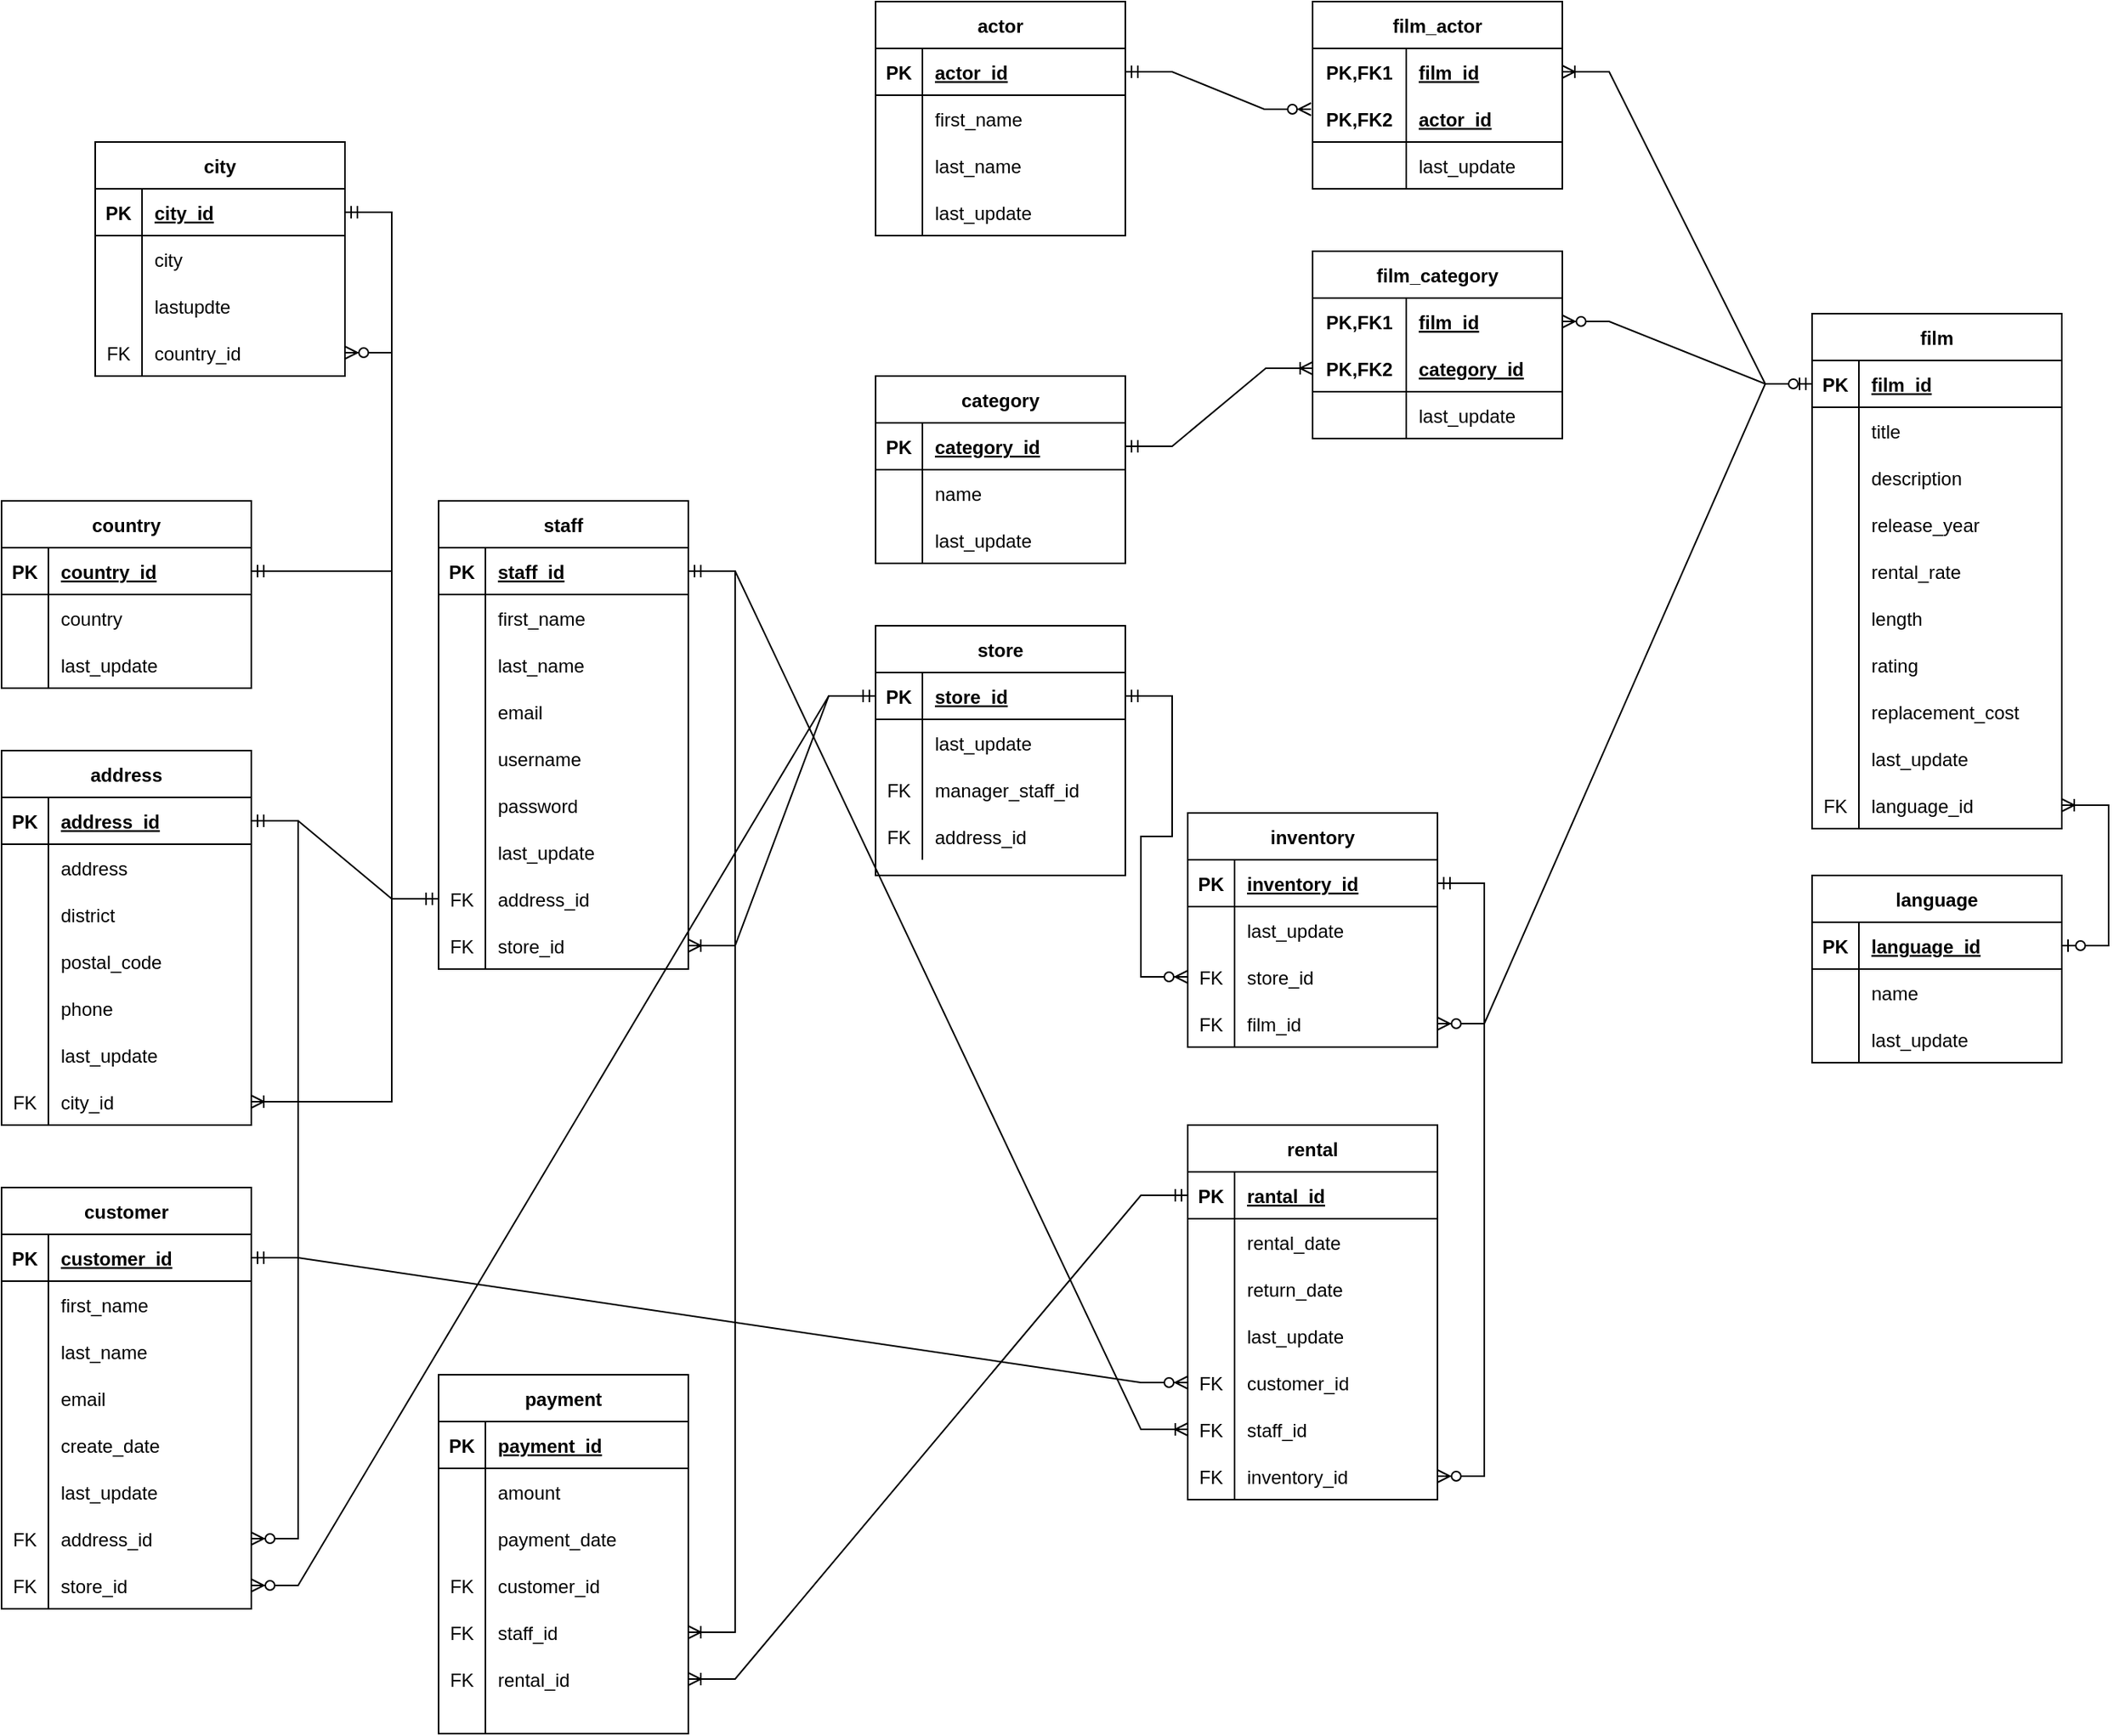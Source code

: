 <mxfile version="15.9.4" type="github"><diagram id="Z0x4NWl-rjQx4uCr4Fln" name="Page-1"><mxGraphModel dx="700" dy="735" grid="1" gridSize="10" guides="1" tooltips="1" connect="1" arrows="1" fold="1" page="1" pageScale="1" pageWidth="3300" pageHeight="4681" math="0" shadow="0"><root><mxCell id="0"/><mxCell id="1" parent="0"/><mxCell id="GsGsVxbkfmdn3keqhd9A-88" value="actor" style="shape=table;startSize=30;container=1;collapsible=1;childLayout=tableLayout;fixedRows=1;rowLines=0;fontStyle=1;align=center;resizeLast=1;" parent="1" vertex="1"><mxGeometry x="1200" y="200" width="160" height="150" as="geometry"/></mxCell><mxCell id="GsGsVxbkfmdn3keqhd9A-89" value="" style="shape=partialRectangle;collapsible=0;dropTarget=0;pointerEvents=0;fillColor=none;top=0;left=0;bottom=1;right=0;points=[[0,0.5],[1,0.5]];portConstraint=eastwest;" parent="GsGsVxbkfmdn3keqhd9A-88" vertex="1"><mxGeometry y="30" width="160" height="30" as="geometry"/></mxCell><mxCell id="GsGsVxbkfmdn3keqhd9A-90" value="PK" style="shape=partialRectangle;connectable=0;fillColor=none;top=0;left=0;bottom=0;right=0;fontStyle=1;overflow=hidden;" parent="GsGsVxbkfmdn3keqhd9A-89" vertex="1"><mxGeometry width="30" height="30" as="geometry"><mxRectangle width="30" height="30" as="alternateBounds"/></mxGeometry></mxCell><mxCell id="GsGsVxbkfmdn3keqhd9A-91" value="actor_id" style="shape=partialRectangle;connectable=0;fillColor=none;top=0;left=0;bottom=0;right=0;align=left;spacingLeft=6;fontStyle=5;overflow=hidden;" parent="GsGsVxbkfmdn3keqhd9A-89" vertex="1"><mxGeometry x="30" width="130" height="30" as="geometry"><mxRectangle width="130" height="30" as="alternateBounds"/></mxGeometry></mxCell><mxCell id="GsGsVxbkfmdn3keqhd9A-92" value="" style="shape=partialRectangle;collapsible=0;dropTarget=0;pointerEvents=0;fillColor=none;top=0;left=0;bottom=0;right=0;points=[[0,0.5],[1,0.5]];portConstraint=eastwest;" parent="GsGsVxbkfmdn3keqhd9A-88" vertex="1"><mxGeometry y="60" width="160" height="30" as="geometry"/></mxCell><mxCell id="GsGsVxbkfmdn3keqhd9A-93" value="" style="shape=partialRectangle;connectable=0;fillColor=none;top=0;left=0;bottom=0;right=0;editable=1;overflow=hidden;" parent="GsGsVxbkfmdn3keqhd9A-92" vertex="1"><mxGeometry width="30" height="30" as="geometry"><mxRectangle width="30" height="30" as="alternateBounds"/></mxGeometry></mxCell><mxCell id="GsGsVxbkfmdn3keqhd9A-94" value="first_name" style="shape=partialRectangle;connectable=0;fillColor=none;top=0;left=0;bottom=0;right=0;align=left;spacingLeft=6;overflow=hidden;" parent="GsGsVxbkfmdn3keqhd9A-92" vertex="1"><mxGeometry x="30" width="130" height="30" as="geometry"><mxRectangle width="130" height="30" as="alternateBounds"/></mxGeometry></mxCell><mxCell id="GsGsVxbkfmdn3keqhd9A-95" value="" style="shape=partialRectangle;collapsible=0;dropTarget=0;pointerEvents=0;fillColor=none;top=0;left=0;bottom=0;right=0;points=[[0,0.5],[1,0.5]];portConstraint=eastwest;" parent="GsGsVxbkfmdn3keqhd9A-88" vertex="1"><mxGeometry y="90" width="160" height="30" as="geometry"/></mxCell><mxCell id="GsGsVxbkfmdn3keqhd9A-96" value="" style="shape=partialRectangle;connectable=0;fillColor=none;top=0;left=0;bottom=0;right=0;editable=1;overflow=hidden;" parent="GsGsVxbkfmdn3keqhd9A-95" vertex="1"><mxGeometry width="30" height="30" as="geometry"><mxRectangle width="30" height="30" as="alternateBounds"/></mxGeometry></mxCell><mxCell id="GsGsVxbkfmdn3keqhd9A-97" value="last_name" style="shape=partialRectangle;connectable=0;fillColor=none;top=0;left=0;bottom=0;right=0;align=left;spacingLeft=6;overflow=hidden;" parent="GsGsVxbkfmdn3keqhd9A-95" vertex="1"><mxGeometry x="30" width="130" height="30" as="geometry"><mxRectangle width="130" height="30" as="alternateBounds"/></mxGeometry></mxCell><mxCell id="GsGsVxbkfmdn3keqhd9A-98" value="" style="shape=partialRectangle;collapsible=0;dropTarget=0;pointerEvents=0;fillColor=none;top=0;left=0;bottom=0;right=0;points=[[0,0.5],[1,0.5]];portConstraint=eastwest;" parent="GsGsVxbkfmdn3keqhd9A-88" vertex="1"><mxGeometry y="120" width="160" height="30" as="geometry"/></mxCell><mxCell id="GsGsVxbkfmdn3keqhd9A-99" value="" style="shape=partialRectangle;connectable=0;fillColor=none;top=0;left=0;bottom=0;right=0;editable=1;overflow=hidden;" parent="GsGsVxbkfmdn3keqhd9A-98" vertex="1"><mxGeometry width="30" height="30" as="geometry"><mxRectangle width="30" height="30" as="alternateBounds"/></mxGeometry></mxCell><mxCell id="GsGsVxbkfmdn3keqhd9A-100" value="last_update" style="shape=partialRectangle;connectable=0;fillColor=none;top=0;left=0;bottom=0;right=0;align=left;spacingLeft=6;overflow=hidden;rounded=1;shadow=0;sketch=0;strokeWidth=1;" parent="GsGsVxbkfmdn3keqhd9A-98" vertex="1"><mxGeometry x="30" width="130" height="30" as="geometry"><mxRectangle width="130" height="30" as="alternateBounds"/></mxGeometry></mxCell><mxCell id="GsGsVxbkfmdn3keqhd9A-117" value="address" style="shape=table;startSize=30;container=1;collapsible=1;childLayout=tableLayout;fixedRows=1;rowLines=0;fontStyle=1;align=center;resizeLast=1;" parent="1" vertex="1"><mxGeometry x="640" y="680" width="160" height="240" as="geometry"/></mxCell><mxCell id="GsGsVxbkfmdn3keqhd9A-118" value="" style="shape=partialRectangle;collapsible=0;dropTarget=0;pointerEvents=0;fillColor=none;top=0;left=0;bottom=1;right=0;points=[[0,0.5],[1,0.5]];portConstraint=eastwest;" parent="GsGsVxbkfmdn3keqhd9A-117" vertex="1"><mxGeometry y="30" width="160" height="30" as="geometry"/></mxCell><mxCell id="GsGsVxbkfmdn3keqhd9A-119" value="PK" style="shape=partialRectangle;connectable=0;fillColor=none;top=0;left=0;bottom=0;right=0;fontStyle=1;overflow=hidden;" parent="GsGsVxbkfmdn3keqhd9A-118" vertex="1"><mxGeometry width="30" height="30" as="geometry"><mxRectangle width="30" height="30" as="alternateBounds"/></mxGeometry></mxCell><mxCell id="GsGsVxbkfmdn3keqhd9A-120" value="address_id" style="shape=partialRectangle;connectable=0;fillColor=none;top=0;left=0;bottom=0;right=0;align=left;spacingLeft=6;fontStyle=5;overflow=hidden;" parent="GsGsVxbkfmdn3keqhd9A-118" vertex="1"><mxGeometry x="30" width="130" height="30" as="geometry"><mxRectangle width="130" height="30" as="alternateBounds"/></mxGeometry></mxCell><mxCell id="GsGsVxbkfmdn3keqhd9A-121" value="" style="shape=partialRectangle;collapsible=0;dropTarget=0;pointerEvents=0;fillColor=none;top=0;left=0;bottom=0;right=0;points=[[0,0.5],[1,0.5]];portConstraint=eastwest;" parent="GsGsVxbkfmdn3keqhd9A-117" vertex="1"><mxGeometry y="60" width="160" height="30" as="geometry"/></mxCell><mxCell id="GsGsVxbkfmdn3keqhd9A-122" value="" style="shape=partialRectangle;connectable=0;fillColor=none;top=0;left=0;bottom=0;right=0;editable=1;overflow=hidden;" parent="GsGsVxbkfmdn3keqhd9A-121" vertex="1"><mxGeometry width="30" height="30" as="geometry"><mxRectangle width="30" height="30" as="alternateBounds"/></mxGeometry></mxCell><mxCell id="GsGsVxbkfmdn3keqhd9A-123" value="address" style="shape=partialRectangle;connectable=0;fillColor=none;top=0;left=0;bottom=0;right=0;align=left;spacingLeft=6;overflow=hidden;" parent="GsGsVxbkfmdn3keqhd9A-121" vertex="1"><mxGeometry x="30" width="130" height="30" as="geometry"><mxRectangle width="130" height="30" as="alternateBounds"/></mxGeometry></mxCell><mxCell id="GsGsVxbkfmdn3keqhd9A-124" value="" style="shape=partialRectangle;collapsible=0;dropTarget=0;pointerEvents=0;fillColor=none;top=0;left=0;bottom=0;right=0;points=[[0,0.5],[1,0.5]];portConstraint=eastwest;" parent="GsGsVxbkfmdn3keqhd9A-117" vertex="1"><mxGeometry y="90" width="160" height="30" as="geometry"/></mxCell><mxCell id="GsGsVxbkfmdn3keqhd9A-125" value="" style="shape=partialRectangle;connectable=0;fillColor=none;top=0;left=0;bottom=0;right=0;editable=1;overflow=hidden;" parent="GsGsVxbkfmdn3keqhd9A-124" vertex="1"><mxGeometry width="30" height="30" as="geometry"><mxRectangle width="30" height="30" as="alternateBounds"/></mxGeometry></mxCell><mxCell id="GsGsVxbkfmdn3keqhd9A-126" value="district" style="shape=partialRectangle;connectable=0;fillColor=none;top=0;left=0;bottom=0;right=0;align=left;spacingLeft=6;overflow=hidden;" parent="GsGsVxbkfmdn3keqhd9A-124" vertex="1"><mxGeometry x="30" width="130" height="30" as="geometry"><mxRectangle width="130" height="30" as="alternateBounds"/></mxGeometry></mxCell><mxCell id="GsGsVxbkfmdn3keqhd9A-127" value="" style="shape=partialRectangle;collapsible=0;dropTarget=0;pointerEvents=0;fillColor=none;top=0;left=0;bottom=0;right=0;points=[[0,0.5],[1,0.5]];portConstraint=eastwest;" parent="GsGsVxbkfmdn3keqhd9A-117" vertex="1"><mxGeometry y="120" width="160" height="30" as="geometry"/></mxCell><mxCell id="GsGsVxbkfmdn3keqhd9A-128" value="" style="shape=partialRectangle;connectable=0;fillColor=none;top=0;left=0;bottom=0;right=0;editable=1;overflow=hidden;" parent="GsGsVxbkfmdn3keqhd9A-127" vertex="1"><mxGeometry width="30" height="30" as="geometry"><mxRectangle width="30" height="30" as="alternateBounds"/></mxGeometry></mxCell><mxCell id="GsGsVxbkfmdn3keqhd9A-129" value="postal_code" style="shape=partialRectangle;connectable=0;fillColor=none;top=0;left=0;bottom=0;right=0;align=left;spacingLeft=6;overflow=hidden;rounded=1;shadow=0;sketch=0;strokeWidth=1;" parent="GsGsVxbkfmdn3keqhd9A-127" vertex="1"><mxGeometry x="30" width="130" height="30" as="geometry"><mxRectangle width="130" height="30" as="alternateBounds"/></mxGeometry></mxCell><mxCell id="GsGsVxbkfmdn3keqhd9A-130" style="shape=partialRectangle;collapsible=0;dropTarget=0;pointerEvents=0;fillColor=none;top=0;left=0;bottom=0;right=0;points=[[0,0.5],[1,0.5]];portConstraint=eastwest;" parent="GsGsVxbkfmdn3keqhd9A-117" vertex="1"><mxGeometry y="150" width="160" height="30" as="geometry"/></mxCell><mxCell id="GsGsVxbkfmdn3keqhd9A-131" style="shape=partialRectangle;connectable=0;fillColor=none;top=0;left=0;bottom=0;right=0;editable=1;overflow=hidden;" parent="GsGsVxbkfmdn3keqhd9A-130" vertex="1"><mxGeometry width="30" height="30" as="geometry"><mxRectangle width="30" height="30" as="alternateBounds"/></mxGeometry></mxCell><mxCell id="GsGsVxbkfmdn3keqhd9A-132" value="phone" style="shape=partialRectangle;connectable=0;fillColor=none;top=0;left=0;bottom=0;right=0;align=left;spacingLeft=6;overflow=hidden;rounded=1;shadow=0;sketch=0;strokeWidth=1;" parent="GsGsVxbkfmdn3keqhd9A-130" vertex="1"><mxGeometry x="30" width="130" height="30" as="geometry"><mxRectangle width="130" height="30" as="alternateBounds"/></mxGeometry></mxCell><mxCell id="GsGsVxbkfmdn3keqhd9A-133" style="shape=partialRectangle;collapsible=0;dropTarget=0;pointerEvents=0;fillColor=none;top=0;left=0;bottom=0;right=0;points=[[0,0.5],[1,0.5]];portConstraint=eastwest;" parent="GsGsVxbkfmdn3keqhd9A-117" vertex="1"><mxGeometry y="180" width="160" height="30" as="geometry"/></mxCell><mxCell id="GsGsVxbkfmdn3keqhd9A-134" value=" " style="shape=partialRectangle;connectable=0;fillColor=none;top=0;left=0;bottom=0;right=0;editable=1;overflow=hidden;" parent="GsGsVxbkfmdn3keqhd9A-133" vertex="1"><mxGeometry width="30" height="30" as="geometry"><mxRectangle width="30" height="30" as="alternateBounds"/></mxGeometry></mxCell><mxCell id="GsGsVxbkfmdn3keqhd9A-135" value="last_update" style="shape=partialRectangle;connectable=0;fillColor=none;top=0;left=0;bottom=0;right=0;align=left;spacingLeft=6;overflow=hidden;rounded=1;shadow=0;sketch=0;strokeWidth=1;" parent="GsGsVxbkfmdn3keqhd9A-133" vertex="1"><mxGeometry x="30" width="130" height="30" as="geometry"><mxRectangle width="130" height="30" as="alternateBounds"/></mxGeometry></mxCell><mxCell id="GsGsVxbkfmdn3keqhd9A-147" value="" style="shape=partialRectangle;collapsible=0;dropTarget=0;pointerEvents=0;fillColor=none;top=0;left=0;bottom=0;right=0;points=[[0,0.5],[1,0.5]];portConstraint=eastwest;" parent="GsGsVxbkfmdn3keqhd9A-117" vertex="1"><mxGeometry y="210" width="160" height="30" as="geometry"/></mxCell><mxCell id="GsGsVxbkfmdn3keqhd9A-148" value="FK" style="shape=partialRectangle;connectable=0;fillColor=none;top=0;left=0;bottom=0;right=0;fontStyle=0;overflow=hidden;" parent="GsGsVxbkfmdn3keqhd9A-147" vertex="1"><mxGeometry width="30" height="30" as="geometry"><mxRectangle width="30" height="30" as="alternateBounds"/></mxGeometry></mxCell><mxCell id="GsGsVxbkfmdn3keqhd9A-149" value="city_id" style="shape=partialRectangle;connectable=0;fillColor=none;top=0;left=0;bottom=0;right=0;align=left;spacingLeft=6;fontStyle=0;overflow=hidden;rounded=1;shadow=0;sketch=0;strokeWidth=1;" parent="GsGsVxbkfmdn3keqhd9A-147" vertex="1"><mxGeometry x="30" width="130" height="30" as="geometry"><mxRectangle width="130" height="30" as="alternateBounds"/></mxGeometry></mxCell><mxCell id="GsGsVxbkfmdn3keqhd9A-150" style="edgeStyle=orthogonalEdgeStyle;rounded=0;orthogonalLoop=1;jettySize=auto;html=1;exitX=1;exitY=0.5;exitDx=0;exitDy=0;" parent="GsGsVxbkfmdn3keqhd9A-117" source="GsGsVxbkfmdn3keqhd9A-127" target="GsGsVxbkfmdn3keqhd9A-127" edge="1"><mxGeometry relative="1" as="geometry"/></mxCell><mxCell id="GsGsVxbkfmdn3keqhd9A-164" value="category" style="shape=table;startSize=30;container=1;collapsible=1;childLayout=tableLayout;fixedRows=1;rowLines=0;fontStyle=1;align=center;resizeLast=1;" parent="1" vertex="1"><mxGeometry x="1200" y="440" width="160" height="120" as="geometry"/></mxCell><mxCell id="GsGsVxbkfmdn3keqhd9A-165" value="" style="shape=partialRectangle;collapsible=0;dropTarget=0;pointerEvents=0;fillColor=none;top=0;left=0;bottom=1;right=0;points=[[0,0.5],[1,0.5]];portConstraint=eastwest;" parent="GsGsVxbkfmdn3keqhd9A-164" vertex="1"><mxGeometry y="30" width="160" height="30" as="geometry"/></mxCell><mxCell id="GsGsVxbkfmdn3keqhd9A-166" value="PK" style="shape=partialRectangle;connectable=0;fillColor=none;top=0;left=0;bottom=0;right=0;fontStyle=1;overflow=hidden;" parent="GsGsVxbkfmdn3keqhd9A-165" vertex="1"><mxGeometry width="30" height="30" as="geometry"><mxRectangle width="30" height="30" as="alternateBounds"/></mxGeometry></mxCell><mxCell id="GsGsVxbkfmdn3keqhd9A-167" value="category_id" style="shape=partialRectangle;connectable=0;fillColor=none;top=0;left=0;bottom=0;right=0;align=left;spacingLeft=6;fontStyle=5;overflow=hidden;" parent="GsGsVxbkfmdn3keqhd9A-165" vertex="1"><mxGeometry x="30" width="130" height="30" as="geometry"><mxRectangle width="130" height="30" as="alternateBounds"/></mxGeometry></mxCell><mxCell id="GsGsVxbkfmdn3keqhd9A-171" value="" style="shape=partialRectangle;collapsible=0;dropTarget=0;pointerEvents=0;fillColor=none;top=0;left=0;bottom=0;right=0;points=[[0,0.5],[1,0.5]];portConstraint=eastwest;" parent="GsGsVxbkfmdn3keqhd9A-164" vertex="1"><mxGeometry y="60" width="160" height="30" as="geometry"/></mxCell><mxCell id="GsGsVxbkfmdn3keqhd9A-172" value="" style="shape=partialRectangle;connectable=0;fillColor=none;top=0;left=0;bottom=0;right=0;editable=1;overflow=hidden;" parent="GsGsVxbkfmdn3keqhd9A-171" vertex="1"><mxGeometry width="30" height="30" as="geometry"><mxRectangle width="30" height="30" as="alternateBounds"/></mxGeometry></mxCell><mxCell id="GsGsVxbkfmdn3keqhd9A-173" value="name" style="shape=partialRectangle;connectable=0;fillColor=none;top=0;left=0;bottom=0;right=0;align=left;spacingLeft=6;overflow=hidden;" parent="GsGsVxbkfmdn3keqhd9A-171" vertex="1"><mxGeometry x="30" width="130" height="30" as="geometry"><mxRectangle width="130" height="30" as="alternateBounds"/></mxGeometry></mxCell><mxCell id="GsGsVxbkfmdn3keqhd9A-174" value="" style="shape=partialRectangle;collapsible=0;dropTarget=0;pointerEvents=0;fillColor=none;top=0;left=0;bottom=0;right=0;points=[[0,0.5],[1,0.5]];portConstraint=eastwest;" parent="GsGsVxbkfmdn3keqhd9A-164" vertex="1"><mxGeometry y="90" width="160" height="30" as="geometry"/></mxCell><mxCell id="GsGsVxbkfmdn3keqhd9A-175" value="" style="shape=partialRectangle;connectable=0;fillColor=none;top=0;left=0;bottom=0;right=0;editable=1;overflow=hidden;" parent="GsGsVxbkfmdn3keqhd9A-174" vertex="1"><mxGeometry width="30" height="30" as="geometry"><mxRectangle width="30" height="30" as="alternateBounds"/></mxGeometry></mxCell><mxCell id="GsGsVxbkfmdn3keqhd9A-176" value="last_update" style="shape=partialRectangle;connectable=0;fillColor=none;top=0;left=0;bottom=0;right=0;align=left;spacingLeft=6;overflow=hidden;rounded=1;shadow=0;sketch=0;strokeWidth=1;" parent="GsGsVxbkfmdn3keqhd9A-174" vertex="1"><mxGeometry x="30" width="130" height="30" as="geometry"><mxRectangle width="130" height="30" as="alternateBounds"/></mxGeometry></mxCell><mxCell id="GsGsVxbkfmdn3keqhd9A-177" value="city" style="shape=table;startSize=30;container=1;collapsible=1;childLayout=tableLayout;fixedRows=1;rowLines=0;fontStyle=1;align=center;resizeLast=1;" parent="1" vertex="1"><mxGeometry x="700" y="290" width="160" height="150" as="geometry"/></mxCell><mxCell id="GsGsVxbkfmdn3keqhd9A-178" value="" style="shape=partialRectangle;collapsible=0;dropTarget=0;pointerEvents=0;fillColor=none;top=0;left=0;bottom=1;right=0;points=[[0,0.5],[1,0.5]];portConstraint=eastwest;" parent="GsGsVxbkfmdn3keqhd9A-177" vertex="1"><mxGeometry y="30" width="160" height="30" as="geometry"/></mxCell><mxCell id="GsGsVxbkfmdn3keqhd9A-179" value="PK" style="shape=partialRectangle;connectable=0;fillColor=none;top=0;left=0;bottom=0;right=0;fontStyle=1;overflow=hidden;" parent="GsGsVxbkfmdn3keqhd9A-178" vertex="1"><mxGeometry width="30" height="30" as="geometry"><mxRectangle width="30" height="30" as="alternateBounds"/></mxGeometry></mxCell><mxCell id="GsGsVxbkfmdn3keqhd9A-180" value="city_id" style="shape=partialRectangle;connectable=0;fillColor=none;top=0;left=0;bottom=0;right=0;align=left;spacingLeft=6;fontStyle=5;overflow=hidden;" parent="GsGsVxbkfmdn3keqhd9A-178" vertex="1"><mxGeometry x="30" width="130" height="30" as="geometry"><mxRectangle width="130" height="30" as="alternateBounds"/></mxGeometry></mxCell><mxCell id="GsGsVxbkfmdn3keqhd9A-181" value="" style="shape=partialRectangle;collapsible=0;dropTarget=0;pointerEvents=0;fillColor=none;top=0;left=0;bottom=0;right=0;points=[[0,0.5],[1,0.5]];portConstraint=eastwest;" parent="GsGsVxbkfmdn3keqhd9A-177" vertex="1"><mxGeometry y="60" width="160" height="30" as="geometry"/></mxCell><mxCell id="GsGsVxbkfmdn3keqhd9A-182" value="" style="shape=partialRectangle;connectable=0;fillColor=none;top=0;left=0;bottom=0;right=0;editable=1;overflow=hidden;" parent="GsGsVxbkfmdn3keqhd9A-181" vertex="1"><mxGeometry width="30" height="30" as="geometry"><mxRectangle width="30" height="30" as="alternateBounds"/></mxGeometry></mxCell><mxCell id="GsGsVxbkfmdn3keqhd9A-183" value="city" style="shape=partialRectangle;connectable=0;fillColor=none;top=0;left=0;bottom=0;right=0;align=left;spacingLeft=6;overflow=hidden;" parent="GsGsVxbkfmdn3keqhd9A-181" vertex="1"><mxGeometry x="30" width="130" height="30" as="geometry"><mxRectangle width="130" height="30" as="alternateBounds"/></mxGeometry></mxCell><mxCell id="GsGsVxbkfmdn3keqhd9A-184" value="" style="shape=partialRectangle;collapsible=0;dropTarget=0;pointerEvents=0;fillColor=none;top=0;left=0;bottom=0;right=0;points=[[0,0.5],[1,0.5]];portConstraint=eastwest;" parent="GsGsVxbkfmdn3keqhd9A-177" vertex="1"><mxGeometry y="90" width="160" height="30" as="geometry"/></mxCell><mxCell id="GsGsVxbkfmdn3keqhd9A-185" value="" style="shape=partialRectangle;connectable=0;fillColor=none;top=0;left=0;bottom=0;right=0;editable=1;overflow=hidden;" parent="GsGsVxbkfmdn3keqhd9A-184" vertex="1"><mxGeometry width="30" height="30" as="geometry"><mxRectangle width="30" height="30" as="alternateBounds"/></mxGeometry></mxCell><mxCell id="GsGsVxbkfmdn3keqhd9A-186" value="lastupdte" style="shape=partialRectangle;connectable=0;fillColor=none;top=0;left=0;bottom=0;right=0;align=left;spacingLeft=6;overflow=hidden;" parent="GsGsVxbkfmdn3keqhd9A-184" vertex="1"><mxGeometry x="30" width="130" height="30" as="geometry"><mxRectangle width="130" height="30" as="alternateBounds"/></mxGeometry></mxCell><mxCell id="GsGsVxbkfmdn3keqhd9A-191" value="" style="shape=partialRectangle;collapsible=0;dropTarget=0;pointerEvents=0;fillColor=none;top=0;left=0;bottom=0;right=0;points=[[0,0.5],[1,0.5]];portConstraint=eastwest;" parent="GsGsVxbkfmdn3keqhd9A-177" vertex="1"><mxGeometry y="120" width="160" height="30" as="geometry"/></mxCell><mxCell id="GsGsVxbkfmdn3keqhd9A-192" value="FK" style="shape=partialRectangle;connectable=0;fillColor=none;top=0;left=0;bottom=0;right=0;fontStyle=0;overflow=hidden;" parent="GsGsVxbkfmdn3keqhd9A-191" vertex="1"><mxGeometry width="30" height="30" as="geometry"><mxRectangle width="30" height="30" as="alternateBounds"/></mxGeometry></mxCell><mxCell id="GsGsVxbkfmdn3keqhd9A-193" value="country_id" style="shape=partialRectangle;connectable=0;fillColor=none;top=0;left=0;bottom=0;right=0;align=left;spacingLeft=6;fontStyle=0;overflow=hidden;rounded=1;shadow=0;sketch=0;strokeWidth=1;" parent="GsGsVxbkfmdn3keqhd9A-191" vertex="1"><mxGeometry x="30" width="130" height="30" as="geometry"><mxRectangle width="130" height="30" as="alternateBounds"/></mxGeometry></mxCell><mxCell id="GsGsVxbkfmdn3keqhd9A-198" value="country" style="shape=table;startSize=30;container=1;collapsible=1;childLayout=tableLayout;fixedRows=1;rowLines=0;fontStyle=1;align=center;resizeLast=1;" parent="1" vertex="1"><mxGeometry x="640" y="520" width="160" height="120" as="geometry"/></mxCell><mxCell id="GsGsVxbkfmdn3keqhd9A-199" value="" style="shape=partialRectangle;collapsible=0;dropTarget=0;pointerEvents=0;fillColor=none;top=0;left=0;bottom=1;right=0;points=[[0,0.5],[1,0.5]];portConstraint=eastwest;" parent="GsGsVxbkfmdn3keqhd9A-198" vertex="1"><mxGeometry y="30" width="160" height="30" as="geometry"/></mxCell><mxCell id="GsGsVxbkfmdn3keqhd9A-200" value="PK" style="shape=partialRectangle;connectable=0;fillColor=none;top=0;left=0;bottom=0;right=0;fontStyle=1;overflow=hidden;" parent="GsGsVxbkfmdn3keqhd9A-199" vertex="1"><mxGeometry width="30" height="30" as="geometry"><mxRectangle width="30" height="30" as="alternateBounds"/></mxGeometry></mxCell><mxCell id="GsGsVxbkfmdn3keqhd9A-201" value="country_id" style="shape=partialRectangle;connectable=0;fillColor=none;top=0;left=0;bottom=0;right=0;align=left;spacingLeft=6;fontStyle=5;overflow=hidden;" parent="GsGsVxbkfmdn3keqhd9A-199" vertex="1"><mxGeometry x="30" width="130" height="30" as="geometry"><mxRectangle width="130" height="30" as="alternateBounds"/></mxGeometry></mxCell><mxCell id="GsGsVxbkfmdn3keqhd9A-202" value="" style="shape=partialRectangle;collapsible=0;dropTarget=0;pointerEvents=0;fillColor=none;top=0;left=0;bottom=0;right=0;points=[[0,0.5],[1,0.5]];portConstraint=eastwest;" parent="GsGsVxbkfmdn3keqhd9A-198" vertex="1"><mxGeometry y="60" width="160" height="30" as="geometry"/></mxCell><mxCell id="GsGsVxbkfmdn3keqhd9A-203" value="" style="shape=partialRectangle;connectable=0;fillColor=none;top=0;left=0;bottom=0;right=0;editable=1;overflow=hidden;" parent="GsGsVxbkfmdn3keqhd9A-202" vertex="1"><mxGeometry width="30" height="30" as="geometry"><mxRectangle width="30" height="30" as="alternateBounds"/></mxGeometry></mxCell><mxCell id="GsGsVxbkfmdn3keqhd9A-204" value="country" style="shape=partialRectangle;connectable=0;fillColor=none;top=0;left=0;bottom=0;right=0;align=left;spacingLeft=6;overflow=hidden;" parent="GsGsVxbkfmdn3keqhd9A-202" vertex="1"><mxGeometry x="30" width="130" height="30" as="geometry"><mxRectangle width="130" height="30" as="alternateBounds"/></mxGeometry></mxCell><mxCell id="GsGsVxbkfmdn3keqhd9A-205" value="" style="shape=partialRectangle;collapsible=0;dropTarget=0;pointerEvents=0;fillColor=none;top=0;left=0;bottom=0;right=0;points=[[0,0.5],[1,0.5]];portConstraint=eastwest;" parent="GsGsVxbkfmdn3keqhd9A-198" vertex="1"><mxGeometry y="90" width="160" height="30" as="geometry"/></mxCell><mxCell id="GsGsVxbkfmdn3keqhd9A-206" value="" style="shape=partialRectangle;connectable=0;fillColor=none;top=0;left=0;bottom=0;right=0;editable=1;overflow=hidden;" parent="GsGsVxbkfmdn3keqhd9A-205" vertex="1"><mxGeometry width="30" height="30" as="geometry"><mxRectangle width="30" height="30" as="alternateBounds"/></mxGeometry></mxCell><mxCell id="GsGsVxbkfmdn3keqhd9A-207" value="last_update" style="shape=partialRectangle;connectable=0;fillColor=none;top=0;left=0;bottom=0;right=0;align=left;spacingLeft=6;overflow=hidden;" parent="GsGsVxbkfmdn3keqhd9A-205" vertex="1"><mxGeometry x="30" width="130" height="30" as="geometry"><mxRectangle width="130" height="30" as="alternateBounds"/></mxGeometry></mxCell><mxCell id="GsGsVxbkfmdn3keqhd9A-211" style="edgeStyle=orthogonalEdgeStyle;rounded=0;orthogonalLoop=1;jettySize=auto;html=1;exitX=1;exitY=0.5;exitDx=0;exitDy=0;" parent="GsGsVxbkfmdn3keqhd9A-198" source="GsGsVxbkfmdn3keqhd9A-202" target="GsGsVxbkfmdn3keqhd9A-202" edge="1"><mxGeometry relative="1" as="geometry"/></mxCell><mxCell id="GsGsVxbkfmdn3keqhd9A-212" value="customer" style="shape=table;startSize=30;container=1;collapsible=1;childLayout=tableLayout;fixedRows=1;rowLines=0;fontStyle=1;align=center;resizeLast=1;" parent="1" vertex="1"><mxGeometry x="640" y="960" width="160" height="270" as="geometry"/></mxCell><mxCell id="GsGsVxbkfmdn3keqhd9A-213" value="" style="shape=partialRectangle;collapsible=0;dropTarget=0;pointerEvents=0;fillColor=none;top=0;left=0;bottom=1;right=0;points=[[0,0.5],[1,0.5]];portConstraint=eastwest;" parent="GsGsVxbkfmdn3keqhd9A-212" vertex="1"><mxGeometry y="30" width="160" height="30" as="geometry"/></mxCell><mxCell id="GsGsVxbkfmdn3keqhd9A-214" value="PK" style="shape=partialRectangle;connectable=0;fillColor=none;top=0;left=0;bottom=0;right=0;fontStyle=1;overflow=hidden;" parent="GsGsVxbkfmdn3keqhd9A-213" vertex="1"><mxGeometry width="30" height="30" as="geometry"><mxRectangle width="30" height="30" as="alternateBounds"/></mxGeometry></mxCell><mxCell id="GsGsVxbkfmdn3keqhd9A-215" value="customer_id" style="shape=partialRectangle;connectable=0;fillColor=none;top=0;left=0;bottom=0;right=0;align=left;spacingLeft=6;fontStyle=5;overflow=hidden;" parent="GsGsVxbkfmdn3keqhd9A-213" vertex="1"><mxGeometry x="30" width="130" height="30" as="geometry"><mxRectangle width="130" height="30" as="alternateBounds"/></mxGeometry></mxCell><mxCell id="GsGsVxbkfmdn3keqhd9A-216" value="" style="shape=partialRectangle;collapsible=0;dropTarget=0;pointerEvents=0;fillColor=none;top=0;left=0;bottom=0;right=0;points=[[0,0.5],[1,0.5]];portConstraint=eastwest;" parent="GsGsVxbkfmdn3keqhd9A-212" vertex="1"><mxGeometry y="60" width="160" height="30" as="geometry"/></mxCell><mxCell id="GsGsVxbkfmdn3keqhd9A-217" value="" style="shape=partialRectangle;connectable=0;fillColor=none;top=0;left=0;bottom=0;right=0;editable=1;overflow=hidden;" parent="GsGsVxbkfmdn3keqhd9A-216" vertex="1"><mxGeometry width="30" height="30" as="geometry"><mxRectangle width="30" height="30" as="alternateBounds"/></mxGeometry></mxCell><mxCell id="GsGsVxbkfmdn3keqhd9A-218" value="first_name" style="shape=partialRectangle;connectable=0;fillColor=none;top=0;left=0;bottom=0;right=0;align=left;spacingLeft=6;overflow=hidden;" parent="GsGsVxbkfmdn3keqhd9A-216" vertex="1"><mxGeometry x="30" width="130" height="30" as="geometry"><mxRectangle width="130" height="30" as="alternateBounds"/></mxGeometry></mxCell><mxCell id="GsGsVxbkfmdn3keqhd9A-219" value="" style="shape=partialRectangle;collapsible=0;dropTarget=0;pointerEvents=0;fillColor=none;top=0;left=0;bottom=0;right=0;points=[[0,0.5],[1,0.5]];portConstraint=eastwest;" parent="GsGsVxbkfmdn3keqhd9A-212" vertex="1"><mxGeometry y="90" width="160" height="30" as="geometry"/></mxCell><mxCell id="GsGsVxbkfmdn3keqhd9A-220" value="" style="shape=partialRectangle;connectable=0;fillColor=none;top=0;left=0;bottom=0;right=0;editable=1;overflow=hidden;" parent="GsGsVxbkfmdn3keqhd9A-219" vertex="1"><mxGeometry width="30" height="30" as="geometry"><mxRectangle width="30" height="30" as="alternateBounds"/></mxGeometry></mxCell><mxCell id="GsGsVxbkfmdn3keqhd9A-221" value="last_name" style="shape=partialRectangle;connectable=0;fillColor=none;top=0;left=0;bottom=0;right=0;align=left;spacingLeft=6;overflow=hidden;" parent="GsGsVxbkfmdn3keqhd9A-219" vertex="1"><mxGeometry x="30" width="130" height="30" as="geometry"><mxRectangle width="130" height="30" as="alternateBounds"/></mxGeometry></mxCell><mxCell id="GsGsVxbkfmdn3keqhd9A-225" style="shape=partialRectangle;collapsible=0;dropTarget=0;pointerEvents=0;fillColor=none;top=0;left=0;bottom=0;right=0;points=[[0,0.5],[1,0.5]];portConstraint=eastwest;" parent="GsGsVxbkfmdn3keqhd9A-212" vertex="1"><mxGeometry y="120" width="160" height="30" as="geometry"/></mxCell><mxCell id="GsGsVxbkfmdn3keqhd9A-226" style="shape=partialRectangle;connectable=0;fillColor=none;top=0;left=0;bottom=0;right=0;editable=1;overflow=hidden;" parent="GsGsVxbkfmdn3keqhd9A-225" vertex="1"><mxGeometry width="30" height="30" as="geometry"><mxRectangle width="30" height="30" as="alternateBounds"/></mxGeometry></mxCell><mxCell id="GsGsVxbkfmdn3keqhd9A-227" value="email" style="shape=partialRectangle;connectable=0;fillColor=none;top=0;left=0;bottom=0;right=0;align=left;spacingLeft=6;overflow=hidden;" parent="GsGsVxbkfmdn3keqhd9A-225" vertex="1"><mxGeometry x="30" width="130" height="30" as="geometry"><mxRectangle width="130" height="30" as="alternateBounds"/></mxGeometry></mxCell><mxCell id="GsGsVxbkfmdn3keqhd9A-222" value="" style="shape=partialRectangle;collapsible=0;dropTarget=0;pointerEvents=0;fillColor=none;top=0;left=0;bottom=0;right=0;points=[[0,0.5],[1,0.5]];portConstraint=eastwest;" parent="GsGsVxbkfmdn3keqhd9A-212" vertex="1"><mxGeometry y="150" width="160" height="30" as="geometry"/></mxCell><mxCell id="GsGsVxbkfmdn3keqhd9A-223" value="" style="shape=partialRectangle;connectable=0;fillColor=none;top=0;left=0;bottom=0;right=0;editable=1;overflow=hidden;" parent="GsGsVxbkfmdn3keqhd9A-222" vertex="1"><mxGeometry width="30" height="30" as="geometry"><mxRectangle width="30" height="30" as="alternateBounds"/></mxGeometry></mxCell><mxCell id="GsGsVxbkfmdn3keqhd9A-224" value="create_date" style="shape=partialRectangle;connectable=0;fillColor=none;top=0;left=0;bottom=0;right=0;align=left;spacingLeft=6;overflow=hidden;rounded=1;shadow=0;sketch=0;strokeWidth=1;" parent="GsGsVxbkfmdn3keqhd9A-222" vertex="1"><mxGeometry x="30" width="130" height="30" as="geometry"><mxRectangle width="130" height="30" as="alternateBounds"/></mxGeometry></mxCell><mxCell id="GsGsVxbkfmdn3keqhd9A-231" style="shape=partialRectangle;collapsible=0;dropTarget=0;pointerEvents=0;fillColor=none;top=0;left=0;bottom=0;right=0;points=[[0,0.5],[1,0.5]];portConstraint=eastwest;" parent="GsGsVxbkfmdn3keqhd9A-212" vertex="1"><mxGeometry y="180" width="160" height="30" as="geometry"/></mxCell><mxCell id="GsGsVxbkfmdn3keqhd9A-232" style="shape=partialRectangle;connectable=0;fillColor=none;top=0;left=0;bottom=0;right=0;editable=1;overflow=hidden;" parent="GsGsVxbkfmdn3keqhd9A-231" vertex="1"><mxGeometry width="30" height="30" as="geometry"><mxRectangle width="30" height="30" as="alternateBounds"/></mxGeometry></mxCell><mxCell id="GsGsVxbkfmdn3keqhd9A-233" value="last_update" style="shape=partialRectangle;connectable=0;fillColor=none;top=0;left=0;bottom=0;right=0;align=left;spacingLeft=6;overflow=hidden;rounded=1;shadow=0;sketch=0;strokeWidth=1;" parent="GsGsVxbkfmdn3keqhd9A-231" vertex="1"><mxGeometry x="30" width="130" height="30" as="geometry"><mxRectangle width="130" height="30" as="alternateBounds"/></mxGeometry></mxCell><mxCell id="GsGsVxbkfmdn3keqhd9A-247" value="" style="shape=partialRectangle;collapsible=0;dropTarget=0;pointerEvents=0;fillColor=none;top=0;left=0;bottom=0;right=0;points=[[0,0.5],[1,0.5]];portConstraint=eastwest;" parent="GsGsVxbkfmdn3keqhd9A-212" vertex="1"><mxGeometry y="210" width="160" height="30" as="geometry"/></mxCell><mxCell id="GsGsVxbkfmdn3keqhd9A-248" value="FK" style="shape=partialRectangle;connectable=0;fillColor=none;top=0;left=0;bottom=0;right=0;fontStyle=0;overflow=hidden;" parent="GsGsVxbkfmdn3keqhd9A-247" vertex="1"><mxGeometry width="30" height="30" as="geometry"><mxRectangle width="30" height="30" as="alternateBounds"/></mxGeometry></mxCell><mxCell id="GsGsVxbkfmdn3keqhd9A-249" value="address_id" style="shape=partialRectangle;connectable=0;fillColor=none;top=0;left=0;bottom=0;right=0;align=left;spacingLeft=6;fontStyle=0;overflow=hidden;rounded=1;shadow=0;sketch=0;strokeWidth=1;" parent="GsGsVxbkfmdn3keqhd9A-247" vertex="1"><mxGeometry x="30" width="130" height="30" as="geometry"><mxRectangle width="130" height="30" as="alternateBounds"/></mxGeometry></mxCell><mxCell id="GsGsVxbkfmdn3keqhd9A-235" value="" style="shape=partialRectangle;collapsible=0;dropTarget=0;pointerEvents=0;fillColor=none;top=0;left=0;bottom=0;right=0;points=[[0,0.5],[1,0.5]];portConstraint=eastwest;" parent="GsGsVxbkfmdn3keqhd9A-212" vertex="1"><mxGeometry y="240" width="160" height="30" as="geometry"/></mxCell><mxCell id="GsGsVxbkfmdn3keqhd9A-236" value="FK" style="shape=partialRectangle;connectable=0;fillColor=none;top=0;left=0;bottom=0;right=0;fontStyle=0;overflow=hidden;" parent="GsGsVxbkfmdn3keqhd9A-235" vertex="1"><mxGeometry width="30" height="30" as="geometry"><mxRectangle width="30" height="30" as="alternateBounds"/></mxGeometry></mxCell><mxCell id="GsGsVxbkfmdn3keqhd9A-237" value="store_id" style="shape=partialRectangle;connectable=0;fillColor=none;top=0;left=0;bottom=0;right=0;align=left;spacingLeft=6;fontStyle=0;overflow=hidden;rounded=1;shadow=0;sketch=0;strokeWidth=1;" parent="GsGsVxbkfmdn3keqhd9A-235" vertex="1"><mxGeometry x="30" width="130" height="30" as="geometry"><mxRectangle width="130" height="30" as="alternateBounds"/></mxGeometry></mxCell><mxCell id="GsGsVxbkfmdn3keqhd9A-250" value="film" style="shape=table;startSize=30;container=1;collapsible=1;childLayout=tableLayout;fixedRows=1;rowLines=0;fontStyle=1;align=center;resizeLast=1;" parent="1" vertex="1"><mxGeometry x="1800" y="400" width="160" height="330" as="geometry"><mxRectangle x="440" y="560" width="50" height="30" as="alternateBounds"/></mxGeometry></mxCell><mxCell id="GsGsVxbkfmdn3keqhd9A-251" value="" style="shape=partialRectangle;collapsible=0;dropTarget=0;pointerEvents=0;fillColor=none;top=0;left=0;bottom=1;right=0;points=[[0,0.5],[1,0.5]];portConstraint=eastwest;" parent="GsGsVxbkfmdn3keqhd9A-250" vertex="1"><mxGeometry y="30" width="160" height="30" as="geometry"/></mxCell><mxCell id="GsGsVxbkfmdn3keqhd9A-252" value="PK" style="shape=partialRectangle;connectable=0;fillColor=none;top=0;left=0;bottom=0;right=0;fontStyle=1;overflow=hidden;" parent="GsGsVxbkfmdn3keqhd9A-251" vertex="1"><mxGeometry width="30" height="30" as="geometry"><mxRectangle width="30" height="30" as="alternateBounds"/></mxGeometry></mxCell><mxCell id="GsGsVxbkfmdn3keqhd9A-253" value="film_id" style="shape=partialRectangle;connectable=0;fillColor=none;top=0;left=0;bottom=0;right=0;align=left;spacingLeft=6;fontStyle=5;overflow=hidden;" parent="GsGsVxbkfmdn3keqhd9A-251" vertex="1"><mxGeometry x="30" width="130" height="30" as="geometry"><mxRectangle width="130" height="30" as="alternateBounds"/></mxGeometry></mxCell><mxCell id="GsGsVxbkfmdn3keqhd9A-254" value="" style="shape=partialRectangle;collapsible=0;dropTarget=0;pointerEvents=0;fillColor=none;top=0;left=0;bottom=0;right=0;points=[[0,0.5],[1,0.5]];portConstraint=eastwest;" parent="GsGsVxbkfmdn3keqhd9A-250" vertex="1"><mxGeometry y="60" width="160" height="30" as="geometry"/></mxCell><mxCell id="GsGsVxbkfmdn3keqhd9A-255" value="" style="shape=partialRectangle;connectable=0;fillColor=none;top=0;left=0;bottom=0;right=0;editable=1;overflow=hidden;" parent="GsGsVxbkfmdn3keqhd9A-254" vertex="1"><mxGeometry width="30" height="30" as="geometry"><mxRectangle width="30" height="30" as="alternateBounds"/></mxGeometry></mxCell><mxCell id="GsGsVxbkfmdn3keqhd9A-256" value="title" style="shape=partialRectangle;connectable=0;fillColor=none;top=0;left=0;bottom=0;right=0;align=left;spacingLeft=6;overflow=hidden;" parent="GsGsVxbkfmdn3keqhd9A-254" vertex="1"><mxGeometry x="30" width="130" height="30" as="geometry"><mxRectangle width="130" height="30" as="alternateBounds"/></mxGeometry></mxCell><mxCell id="GsGsVxbkfmdn3keqhd9A-257" value="" style="shape=partialRectangle;collapsible=0;dropTarget=0;pointerEvents=0;fillColor=none;top=0;left=0;bottom=0;right=0;points=[[0,0.5],[1,0.5]];portConstraint=eastwest;" parent="GsGsVxbkfmdn3keqhd9A-250" vertex="1"><mxGeometry y="90" width="160" height="30" as="geometry"/></mxCell><mxCell id="GsGsVxbkfmdn3keqhd9A-258" value="" style="shape=partialRectangle;connectable=0;fillColor=none;top=0;left=0;bottom=0;right=0;editable=1;overflow=hidden;" parent="GsGsVxbkfmdn3keqhd9A-257" vertex="1"><mxGeometry width="30" height="30" as="geometry"><mxRectangle width="30" height="30" as="alternateBounds"/></mxGeometry></mxCell><mxCell id="GsGsVxbkfmdn3keqhd9A-259" value="description" style="shape=partialRectangle;connectable=0;fillColor=none;top=0;left=0;bottom=0;right=0;align=left;spacingLeft=6;overflow=hidden;" parent="GsGsVxbkfmdn3keqhd9A-257" vertex="1"><mxGeometry x="30" width="130" height="30" as="geometry"><mxRectangle width="130" height="30" as="alternateBounds"/></mxGeometry></mxCell><mxCell id="GsGsVxbkfmdn3keqhd9A-260" value="" style="shape=partialRectangle;collapsible=0;dropTarget=0;pointerEvents=0;fillColor=none;top=0;left=0;bottom=0;right=0;points=[[0,0.5],[1,0.5]];portConstraint=eastwest;" parent="GsGsVxbkfmdn3keqhd9A-250" vertex="1"><mxGeometry y="120" width="160" height="30" as="geometry"/></mxCell><mxCell id="GsGsVxbkfmdn3keqhd9A-261" value="" style="shape=partialRectangle;connectable=0;fillColor=none;top=0;left=0;bottom=0;right=0;editable=1;overflow=hidden;" parent="GsGsVxbkfmdn3keqhd9A-260" vertex="1"><mxGeometry width="30" height="30" as="geometry"><mxRectangle width="30" height="30" as="alternateBounds"/></mxGeometry></mxCell><mxCell id="GsGsVxbkfmdn3keqhd9A-262" value="release_year" style="shape=partialRectangle;connectable=0;fillColor=none;top=0;left=0;bottom=0;right=0;align=left;spacingLeft=6;overflow=hidden;rounded=1;shadow=0;sketch=0;strokeWidth=1;" parent="GsGsVxbkfmdn3keqhd9A-260" vertex="1"><mxGeometry x="30" width="130" height="30" as="geometry"><mxRectangle width="130" height="30" as="alternateBounds"/></mxGeometry></mxCell><mxCell id="GsGsVxbkfmdn3keqhd9A-263" style="shape=partialRectangle;collapsible=0;dropTarget=0;pointerEvents=0;fillColor=none;top=0;left=0;bottom=0;right=0;points=[[0,0.5],[1,0.5]];portConstraint=eastwest;" parent="GsGsVxbkfmdn3keqhd9A-250" vertex="1"><mxGeometry y="150" width="160" height="30" as="geometry"/></mxCell><mxCell id="GsGsVxbkfmdn3keqhd9A-264" style="shape=partialRectangle;connectable=0;fillColor=none;top=0;left=0;bottom=0;right=0;editable=1;overflow=hidden;" parent="GsGsVxbkfmdn3keqhd9A-263" vertex="1"><mxGeometry width="30" height="30" as="geometry"><mxRectangle width="30" height="30" as="alternateBounds"/></mxGeometry></mxCell><mxCell id="GsGsVxbkfmdn3keqhd9A-265" value="rental_rate" style="shape=partialRectangle;connectable=0;fillColor=none;top=0;left=0;bottom=0;right=0;align=left;spacingLeft=6;overflow=hidden;rounded=1;shadow=0;sketch=0;strokeWidth=1;" parent="GsGsVxbkfmdn3keqhd9A-263" vertex="1"><mxGeometry x="30" width="130" height="30" as="geometry"><mxRectangle width="130" height="30" as="alternateBounds"/></mxGeometry></mxCell><mxCell id="GsGsVxbkfmdn3keqhd9A-266" style="shape=partialRectangle;collapsible=0;dropTarget=0;pointerEvents=0;fillColor=none;top=0;left=0;bottom=0;right=0;points=[[0,0.5],[1,0.5]];portConstraint=eastwest;" parent="GsGsVxbkfmdn3keqhd9A-250" vertex="1"><mxGeometry y="180" width="160" height="30" as="geometry"/></mxCell><mxCell id="GsGsVxbkfmdn3keqhd9A-267" style="shape=partialRectangle;connectable=0;fillColor=none;top=0;left=0;bottom=0;right=0;editable=1;overflow=hidden;" parent="GsGsVxbkfmdn3keqhd9A-266" vertex="1"><mxGeometry width="30" height="30" as="geometry"><mxRectangle width="30" height="30" as="alternateBounds"/></mxGeometry></mxCell><mxCell id="GsGsVxbkfmdn3keqhd9A-268" value="length" style="shape=partialRectangle;connectable=0;fillColor=none;top=0;left=0;bottom=0;right=0;align=left;spacingLeft=6;overflow=hidden;rounded=1;shadow=0;sketch=0;strokeWidth=1;" parent="GsGsVxbkfmdn3keqhd9A-266" vertex="1"><mxGeometry x="30" width="130" height="30" as="geometry"><mxRectangle width="130" height="30" as="alternateBounds"/></mxGeometry></mxCell><mxCell id="GsGsVxbkfmdn3keqhd9A-272" style="shape=partialRectangle;collapsible=0;dropTarget=0;pointerEvents=0;fillColor=none;top=0;left=0;bottom=0;right=0;points=[[0,0.5],[1,0.5]];portConstraint=eastwest;" parent="GsGsVxbkfmdn3keqhd9A-250" vertex="1"><mxGeometry y="210" width="160" height="30" as="geometry"/></mxCell><mxCell id="GsGsVxbkfmdn3keqhd9A-273" style="shape=partialRectangle;connectable=0;fillColor=none;top=0;left=0;bottom=0;right=0;editable=1;overflow=hidden;" parent="GsGsVxbkfmdn3keqhd9A-272" vertex="1"><mxGeometry width="30" height="30" as="geometry"><mxRectangle width="30" height="30" as="alternateBounds"/></mxGeometry></mxCell><mxCell id="GsGsVxbkfmdn3keqhd9A-274" value="rating" style="shape=partialRectangle;connectable=0;fillColor=none;top=0;left=0;bottom=0;right=0;align=left;spacingLeft=6;overflow=hidden;rounded=1;shadow=0;sketch=0;strokeWidth=1;" parent="GsGsVxbkfmdn3keqhd9A-272" vertex="1"><mxGeometry x="30" width="130" height="30" as="geometry"><mxRectangle width="130" height="30" as="alternateBounds"/></mxGeometry></mxCell><mxCell id="GsGsVxbkfmdn3keqhd9A-269" style="shape=partialRectangle;collapsible=0;dropTarget=0;pointerEvents=0;fillColor=none;top=0;left=0;bottom=0;right=0;points=[[0,0.5],[1,0.5]];portConstraint=eastwest;" parent="GsGsVxbkfmdn3keqhd9A-250" vertex="1"><mxGeometry y="240" width="160" height="30" as="geometry"/></mxCell><mxCell id="GsGsVxbkfmdn3keqhd9A-270" style="shape=partialRectangle;connectable=0;fillColor=none;top=0;left=0;bottom=0;right=0;editable=1;overflow=hidden;" parent="GsGsVxbkfmdn3keqhd9A-269" vertex="1"><mxGeometry width="30" height="30" as="geometry"><mxRectangle width="30" height="30" as="alternateBounds"/></mxGeometry></mxCell><mxCell id="GsGsVxbkfmdn3keqhd9A-271" value="replacement_cost" style="shape=partialRectangle;connectable=0;fillColor=none;top=0;left=0;bottom=0;right=0;align=left;spacingLeft=6;overflow=hidden;rounded=1;shadow=0;sketch=0;strokeWidth=1;" parent="GsGsVxbkfmdn3keqhd9A-269" vertex="1"><mxGeometry x="30" width="130" height="30" as="geometry"><mxRectangle width="130" height="30" as="alternateBounds"/></mxGeometry></mxCell><mxCell id="GsGsVxbkfmdn3keqhd9A-275" style="shape=partialRectangle;collapsible=0;dropTarget=0;pointerEvents=0;fillColor=none;top=0;left=0;bottom=0;right=0;points=[[0,0.5],[1,0.5]];portConstraint=eastwest;" parent="GsGsVxbkfmdn3keqhd9A-250" vertex="1"><mxGeometry y="270" width="160" height="30" as="geometry"/></mxCell><mxCell id="GsGsVxbkfmdn3keqhd9A-276" style="shape=partialRectangle;connectable=0;fillColor=none;top=0;left=0;bottom=0;right=0;editable=1;overflow=hidden;" parent="GsGsVxbkfmdn3keqhd9A-275" vertex="1"><mxGeometry width="30" height="30" as="geometry"><mxRectangle width="30" height="30" as="alternateBounds"/></mxGeometry></mxCell><mxCell id="GsGsVxbkfmdn3keqhd9A-277" value="last_update" style="shape=partialRectangle;connectable=0;fillColor=none;top=0;left=0;bottom=0;right=0;align=left;spacingLeft=6;overflow=hidden;rounded=1;shadow=0;sketch=0;strokeWidth=1;" parent="GsGsVxbkfmdn3keqhd9A-275" vertex="1"><mxGeometry x="30" width="130" height="30" as="geometry"><mxRectangle width="130" height="30" as="alternateBounds"/></mxGeometry></mxCell><mxCell id="GsGsVxbkfmdn3keqhd9A-279" value="" style="shape=partialRectangle;collapsible=0;dropTarget=0;pointerEvents=0;fillColor=none;top=0;left=0;bottom=0;right=0;points=[[0,0.5],[1,0.5]];portConstraint=eastwest;" parent="GsGsVxbkfmdn3keqhd9A-250" vertex="1"><mxGeometry y="300" width="160" height="30" as="geometry"/></mxCell><mxCell id="GsGsVxbkfmdn3keqhd9A-280" value="FK" style="shape=partialRectangle;connectable=0;fillColor=none;top=0;left=0;bottom=0;right=0;fontStyle=0;overflow=hidden;" parent="GsGsVxbkfmdn3keqhd9A-279" vertex="1"><mxGeometry width="30" height="30" as="geometry"><mxRectangle width="30" height="30" as="alternateBounds"/></mxGeometry></mxCell><mxCell id="GsGsVxbkfmdn3keqhd9A-281" value="language_id" style="shape=partialRectangle;connectable=0;fillColor=none;top=0;left=0;bottom=0;right=0;align=left;spacingLeft=6;fontStyle=0;overflow=hidden;rounded=1;shadow=0;sketch=0;strokeWidth=1;" parent="GsGsVxbkfmdn3keqhd9A-279" vertex="1"><mxGeometry x="30" width="130" height="30" as="geometry"><mxRectangle width="130" height="30" as="alternateBounds"/></mxGeometry></mxCell><mxCell id="GsGsVxbkfmdn3keqhd9A-295" value="film_actor" style="shape=table;startSize=30;container=1;collapsible=1;childLayout=tableLayout;fixedRows=1;rowLines=0;fontStyle=1;align=center;resizeLast=1;" parent="1" vertex="1"><mxGeometry x="1480" y="200" width="160" height="120" as="geometry"/></mxCell><mxCell id="GsGsVxbkfmdn3keqhd9A-296" value="" style="shape=partialRectangle;collapsible=0;dropTarget=0;pointerEvents=0;fillColor=none;top=0;left=0;bottom=0;right=0;points=[[0,0.5],[1,0.5]];portConstraint=eastwest;" parent="GsGsVxbkfmdn3keqhd9A-295" vertex="1"><mxGeometry y="30" width="160" height="30" as="geometry"/></mxCell><mxCell id="GsGsVxbkfmdn3keqhd9A-297" value="PK,FK1" style="shape=partialRectangle;connectable=0;fillColor=none;top=0;left=0;bottom=0;right=0;fontStyle=1;overflow=hidden;" parent="GsGsVxbkfmdn3keqhd9A-296" vertex="1"><mxGeometry width="60" height="30" as="geometry"><mxRectangle width="60" height="30" as="alternateBounds"/></mxGeometry></mxCell><mxCell id="GsGsVxbkfmdn3keqhd9A-298" value="film_id" style="shape=partialRectangle;connectable=0;fillColor=none;top=0;left=0;bottom=0;right=0;align=left;spacingLeft=6;fontStyle=5;overflow=hidden;" parent="GsGsVxbkfmdn3keqhd9A-296" vertex="1"><mxGeometry x="60" width="100" height="30" as="geometry"><mxRectangle width="100" height="30" as="alternateBounds"/></mxGeometry></mxCell><mxCell id="GsGsVxbkfmdn3keqhd9A-299" value="" style="shape=partialRectangle;collapsible=0;dropTarget=0;pointerEvents=0;fillColor=none;top=0;left=0;bottom=1;right=0;points=[[0,0.5],[1,0.5]];portConstraint=eastwest;" parent="GsGsVxbkfmdn3keqhd9A-295" vertex="1"><mxGeometry y="60" width="160" height="30" as="geometry"/></mxCell><mxCell id="GsGsVxbkfmdn3keqhd9A-300" value="PK,FK2" style="shape=partialRectangle;connectable=0;fillColor=none;top=0;left=0;bottom=0;right=0;fontStyle=1;overflow=hidden;" parent="GsGsVxbkfmdn3keqhd9A-299" vertex="1"><mxGeometry width="60" height="30" as="geometry"><mxRectangle width="60" height="30" as="alternateBounds"/></mxGeometry></mxCell><mxCell id="GsGsVxbkfmdn3keqhd9A-301" value="actor_id" style="shape=partialRectangle;connectable=0;fillColor=none;top=0;left=0;bottom=0;right=0;align=left;spacingLeft=6;fontStyle=5;overflow=hidden;" parent="GsGsVxbkfmdn3keqhd9A-299" vertex="1"><mxGeometry x="60" width="100" height="30" as="geometry"><mxRectangle width="100" height="30" as="alternateBounds"/></mxGeometry></mxCell><mxCell id="GsGsVxbkfmdn3keqhd9A-302" value="" style="shape=partialRectangle;collapsible=0;dropTarget=0;pointerEvents=0;fillColor=none;top=0;left=0;bottom=0;right=0;points=[[0,0.5],[1,0.5]];portConstraint=eastwest;" parent="GsGsVxbkfmdn3keqhd9A-295" vertex="1"><mxGeometry y="90" width="160" height="30" as="geometry"/></mxCell><mxCell id="GsGsVxbkfmdn3keqhd9A-303" value="" style="shape=partialRectangle;connectable=0;fillColor=none;top=0;left=0;bottom=0;right=0;editable=1;overflow=hidden;" parent="GsGsVxbkfmdn3keqhd9A-302" vertex="1"><mxGeometry width="60" height="30" as="geometry"><mxRectangle width="60" height="30" as="alternateBounds"/></mxGeometry></mxCell><mxCell id="GsGsVxbkfmdn3keqhd9A-304" value="last_update" style="shape=partialRectangle;connectable=0;fillColor=none;top=0;left=0;bottom=0;right=0;align=left;spacingLeft=6;overflow=hidden;" parent="GsGsVxbkfmdn3keqhd9A-302" vertex="1"><mxGeometry x="60" width="100" height="30" as="geometry"><mxRectangle width="100" height="30" as="alternateBounds"/></mxGeometry></mxCell><mxCell id="GsGsVxbkfmdn3keqhd9A-362" value="film_category" style="shape=table;startSize=30;container=1;collapsible=1;childLayout=tableLayout;fixedRows=1;rowLines=0;fontStyle=1;align=center;resizeLast=1;" parent="1" vertex="1"><mxGeometry x="1480" y="360" width="160" height="120" as="geometry"/></mxCell><mxCell id="GsGsVxbkfmdn3keqhd9A-363" value="" style="shape=partialRectangle;collapsible=0;dropTarget=0;pointerEvents=0;fillColor=none;top=0;left=0;bottom=0;right=0;points=[[0,0.5],[1,0.5]];portConstraint=eastwest;" parent="GsGsVxbkfmdn3keqhd9A-362" vertex="1"><mxGeometry y="30" width="160" height="30" as="geometry"/></mxCell><mxCell id="GsGsVxbkfmdn3keqhd9A-364" value="PK,FK1" style="shape=partialRectangle;connectable=0;fillColor=none;top=0;left=0;bottom=0;right=0;fontStyle=1;overflow=hidden;" parent="GsGsVxbkfmdn3keqhd9A-363" vertex="1"><mxGeometry width="60" height="30" as="geometry"><mxRectangle width="60" height="30" as="alternateBounds"/></mxGeometry></mxCell><mxCell id="GsGsVxbkfmdn3keqhd9A-365" value="film_id" style="shape=partialRectangle;connectable=0;fillColor=none;top=0;left=0;bottom=0;right=0;align=left;spacingLeft=6;fontStyle=5;overflow=hidden;" parent="GsGsVxbkfmdn3keqhd9A-363" vertex="1"><mxGeometry x="60" width="100" height="30" as="geometry"><mxRectangle width="100" height="30" as="alternateBounds"/></mxGeometry></mxCell><mxCell id="GsGsVxbkfmdn3keqhd9A-366" value="" style="shape=partialRectangle;collapsible=0;dropTarget=0;pointerEvents=0;fillColor=none;top=0;left=0;bottom=1;right=0;points=[[0,0.5],[1,0.5]];portConstraint=eastwest;" parent="GsGsVxbkfmdn3keqhd9A-362" vertex="1"><mxGeometry y="60" width="160" height="30" as="geometry"/></mxCell><mxCell id="GsGsVxbkfmdn3keqhd9A-367" value="PK,FK2" style="shape=partialRectangle;connectable=0;fillColor=none;top=0;left=0;bottom=0;right=0;fontStyle=1;overflow=hidden;" parent="GsGsVxbkfmdn3keqhd9A-366" vertex="1"><mxGeometry width="60" height="30" as="geometry"><mxRectangle width="60" height="30" as="alternateBounds"/></mxGeometry></mxCell><mxCell id="GsGsVxbkfmdn3keqhd9A-368" value="category_id" style="shape=partialRectangle;connectable=0;fillColor=none;top=0;left=0;bottom=0;right=0;align=left;spacingLeft=6;fontStyle=5;overflow=hidden;" parent="GsGsVxbkfmdn3keqhd9A-366" vertex="1"><mxGeometry x="60" width="100" height="30" as="geometry"><mxRectangle width="100" height="30" as="alternateBounds"/></mxGeometry></mxCell><mxCell id="GsGsVxbkfmdn3keqhd9A-369" value="" style="shape=partialRectangle;collapsible=0;dropTarget=0;pointerEvents=0;fillColor=none;top=0;left=0;bottom=0;right=0;points=[[0,0.5],[1,0.5]];portConstraint=eastwest;" parent="GsGsVxbkfmdn3keqhd9A-362" vertex="1"><mxGeometry y="90" width="160" height="30" as="geometry"/></mxCell><mxCell id="GsGsVxbkfmdn3keqhd9A-370" value="" style="shape=partialRectangle;connectable=0;fillColor=none;top=0;left=0;bottom=0;right=0;editable=1;overflow=hidden;" parent="GsGsVxbkfmdn3keqhd9A-369" vertex="1"><mxGeometry width="60" height="30" as="geometry"><mxRectangle width="60" height="30" as="alternateBounds"/></mxGeometry></mxCell><mxCell id="GsGsVxbkfmdn3keqhd9A-371" value="last_update" style="shape=partialRectangle;connectable=0;fillColor=none;top=0;left=0;bottom=0;right=0;align=left;spacingLeft=6;overflow=hidden;" parent="GsGsVxbkfmdn3keqhd9A-369" vertex="1"><mxGeometry x="60" width="100" height="30" as="geometry"><mxRectangle width="100" height="30" as="alternateBounds"/></mxGeometry></mxCell><mxCell id="GsGsVxbkfmdn3keqhd9A-376" value="inventory" style="shape=table;startSize=30;container=1;collapsible=1;childLayout=tableLayout;fixedRows=1;rowLines=0;fontStyle=1;align=center;resizeLast=1;" parent="1" vertex="1"><mxGeometry x="1400" y="720" width="160" height="150" as="geometry"/></mxCell><mxCell id="GsGsVxbkfmdn3keqhd9A-377" value="" style="shape=partialRectangle;collapsible=0;dropTarget=0;pointerEvents=0;fillColor=none;top=0;left=0;bottom=1;right=0;points=[[0,0.5],[1,0.5]];portConstraint=eastwest;" parent="GsGsVxbkfmdn3keqhd9A-376" vertex="1"><mxGeometry y="30" width="160" height="30" as="geometry"/></mxCell><mxCell id="GsGsVxbkfmdn3keqhd9A-378" value="PK" style="shape=partialRectangle;connectable=0;fillColor=none;top=0;left=0;bottom=0;right=0;fontStyle=1;overflow=hidden;" parent="GsGsVxbkfmdn3keqhd9A-377" vertex="1"><mxGeometry width="30" height="30" as="geometry"><mxRectangle width="30" height="30" as="alternateBounds"/></mxGeometry></mxCell><mxCell id="GsGsVxbkfmdn3keqhd9A-379" value="inventory_id" style="shape=partialRectangle;connectable=0;fillColor=none;top=0;left=0;bottom=0;right=0;align=left;spacingLeft=6;fontStyle=5;overflow=hidden;" parent="GsGsVxbkfmdn3keqhd9A-377" vertex="1"><mxGeometry x="30" width="130" height="30" as="geometry"><mxRectangle width="130" height="30" as="alternateBounds"/></mxGeometry></mxCell><mxCell id="GsGsVxbkfmdn3keqhd9A-380" value="" style="shape=partialRectangle;collapsible=0;dropTarget=0;pointerEvents=0;fillColor=none;top=0;left=0;bottom=0;right=0;points=[[0,0.5],[1,0.5]];portConstraint=eastwest;" parent="GsGsVxbkfmdn3keqhd9A-376" vertex="1"><mxGeometry y="60" width="160" height="30" as="geometry"/></mxCell><mxCell id="GsGsVxbkfmdn3keqhd9A-381" value="" style="shape=partialRectangle;connectable=0;fillColor=none;top=0;left=0;bottom=0;right=0;editable=1;overflow=hidden;" parent="GsGsVxbkfmdn3keqhd9A-380" vertex="1"><mxGeometry width="30" height="30" as="geometry"><mxRectangle width="30" height="30" as="alternateBounds"/></mxGeometry></mxCell><mxCell id="GsGsVxbkfmdn3keqhd9A-382" value="last_update" style="shape=partialRectangle;connectable=0;fillColor=none;top=0;left=0;bottom=0;right=0;align=left;spacingLeft=6;overflow=hidden;" parent="GsGsVxbkfmdn3keqhd9A-380" vertex="1"><mxGeometry x="30" width="130" height="30" as="geometry"><mxRectangle width="130" height="30" as="alternateBounds"/></mxGeometry></mxCell><mxCell id="GsGsVxbkfmdn3keqhd9A-390" value="" style="shape=partialRectangle;collapsible=0;dropTarget=0;pointerEvents=0;fillColor=none;top=0;left=0;bottom=0;right=0;points=[[0,0.5],[1,0.5]];portConstraint=eastwest;" parent="GsGsVxbkfmdn3keqhd9A-376" vertex="1"><mxGeometry y="90" width="160" height="30" as="geometry"/></mxCell><mxCell id="GsGsVxbkfmdn3keqhd9A-391" value="FK" style="shape=partialRectangle;connectable=0;fillColor=none;top=0;left=0;bottom=0;right=0;fontStyle=0;overflow=hidden;" parent="GsGsVxbkfmdn3keqhd9A-390" vertex="1"><mxGeometry width="30" height="30" as="geometry"><mxRectangle width="30" height="30" as="alternateBounds"/></mxGeometry></mxCell><mxCell id="GsGsVxbkfmdn3keqhd9A-392" value="store_id" style="shape=partialRectangle;connectable=0;fillColor=none;top=0;left=0;bottom=0;right=0;align=left;spacingLeft=6;fontStyle=0;overflow=hidden;rounded=1;shadow=0;sketch=0;strokeWidth=1;" parent="GsGsVxbkfmdn3keqhd9A-390" vertex="1"><mxGeometry x="30" width="130" height="30" as="geometry"><mxRectangle width="130" height="30" as="alternateBounds"/></mxGeometry></mxCell><mxCell id="GsGsVxbkfmdn3keqhd9A-393" value="" style="shape=partialRectangle;collapsible=0;dropTarget=0;pointerEvents=0;fillColor=none;top=0;left=0;bottom=0;right=0;points=[[0,0.5],[1,0.5]];portConstraint=eastwest;" parent="GsGsVxbkfmdn3keqhd9A-376" vertex="1"><mxGeometry y="120" width="160" height="30" as="geometry"/></mxCell><mxCell id="GsGsVxbkfmdn3keqhd9A-394" value="FK" style="shape=partialRectangle;connectable=0;fillColor=none;top=0;left=0;bottom=0;right=0;fontStyle=0;overflow=hidden;" parent="GsGsVxbkfmdn3keqhd9A-393" vertex="1"><mxGeometry width="30" height="30" as="geometry"><mxRectangle width="30" height="30" as="alternateBounds"/></mxGeometry></mxCell><mxCell id="GsGsVxbkfmdn3keqhd9A-395" value="film_id" style="shape=partialRectangle;connectable=0;fillColor=none;top=0;left=0;bottom=0;right=0;align=left;spacingLeft=6;fontStyle=0;overflow=hidden;rounded=1;shadow=0;sketch=0;strokeWidth=1;" parent="GsGsVxbkfmdn3keqhd9A-393" vertex="1"><mxGeometry x="30" width="130" height="30" as="geometry"><mxRectangle width="130" height="30" as="alternateBounds"/></mxGeometry></mxCell><mxCell id="GsGsVxbkfmdn3keqhd9A-396" value="language" style="shape=table;startSize=30;container=1;collapsible=1;childLayout=tableLayout;fixedRows=1;rowLines=0;fontStyle=1;align=center;resizeLast=1;" parent="1" vertex="1"><mxGeometry x="1800" y="760" width="160" height="120" as="geometry"/></mxCell><mxCell id="GsGsVxbkfmdn3keqhd9A-397" value="" style="shape=partialRectangle;collapsible=0;dropTarget=0;pointerEvents=0;fillColor=none;top=0;left=0;bottom=1;right=0;points=[[0,0.5],[1,0.5]];portConstraint=eastwest;" parent="GsGsVxbkfmdn3keqhd9A-396" vertex="1"><mxGeometry y="30" width="160" height="30" as="geometry"/></mxCell><mxCell id="GsGsVxbkfmdn3keqhd9A-398" value="PK" style="shape=partialRectangle;connectable=0;fillColor=none;top=0;left=0;bottom=0;right=0;fontStyle=1;overflow=hidden;" parent="GsGsVxbkfmdn3keqhd9A-397" vertex="1"><mxGeometry width="30" height="30" as="geometry"><mxRectangle width="30" height="30" as="alternateBounds"/></mxGeometry></mxCell><mxCell id="GsGsVxbkfmdn3keqhd9A-399" value="language_id" style="shape=partialRectangle;connectable=0;fillColor=none;top=0;left=0;bottom=0;right=0;align=left;spacingLeft=6;fontStyle=5;overflow=hidden;" parent="GsGsVxbkfmdn3keqhd9A-397" vertex="1"><mxGeometry x="30" width="130" height="30" as="geometry"><mxRectangle width="130" height="30" as="alternateBounds"/></mxGeometry></mxCell><mxCell id="GsGsVxbkfmdn3keqhd9A-403" value="" style="shape=partialRectangle;collapsible=0;dropTarget=0;pointerEvents=0;fillColor=none;top=0;left=0;bottom=0;right=0;points=[[0,0.5],[1,0.5]];portConstraint=eastwest;" parent="GsGsVxbkfmdn3keqhd9A-396" vertex="1"><mxGeometry y="60" width="160" height="30" as="geometry"/></mxCell><mxCell id="GsGsVxbkfmdn3keqhd9A-404" value="" style="shape=partialRectangle;connectable=0;fillColor=none;top=0;left=0;bottom=0;right=0;editable=1;overflow=hidden;" parent="GsGsVxbkfmdn3keqhd9A-403" vertex="1"><mxGeometry width="30" height="30" as="geometry"><mxRectangle width="30" height="30" as="alternateBounds"/></mxGeometry></mxCell><mxCell id="GsGsVxbkfmdn3keqhd9A-405" value="name" style="shape=partialRectangle;connectable=0;fillColor=none;top=0;left=0;bottom=0;right=0;align=left;spacingLeft=6;overflow=hidden;" parent="GsGsVxbkfmdn3keqhd9A-403" vertex="1"><mxGeometry x="30" width="130" height="30" as="geometry"><mxRectangle width="130" height="30" as="alternateBounds"/></mxGeometry></mxCell><mxCell id="GsGsVxbkfmdn3keqhd9A-406" value="" style="shape=partialRectangle;collapsible=0;dropTarget=0;pointerEvents=0;fillColor=none;top=0;left=0;bottom=0;right=0;points=[[0,0.5],[1,0.5]];portConstraint=eastwest;" parent="GsGsVxbkfmdn3keqhd9A-396" vertex="1"><mxGeometry y="90" width="160" height="30" as="geometry"/></mxCell><mxCell id="GsGsVxbkfmdn3keqhd9A-407" value="" style="shape=partialRectangle;connectable=0;fillColor=none;top=0;left=0;bottom=0;right=0;editable=1;overflow=hidden;" parent="GsGsVxbkfmdn3keqhd9A-406" vertex="1"><mxGeometry width="30" height="30" as="geometry"><mxRectangle width="30" height="30" as="alternateBounds"/></mxGeometry></mxCell><mxCell id="GsGsVxbkfmdn3keqhd9A-408" value="last_update" style="shape=partialRectangle;connectable=0;fillColor=none;top=0;left=0;bottom=0;right=0;align=left;spacingLeft=6;overflow=hidden;rounded=1;shadow=0;sketch=0;strokeWidth=1;" parent="GsGsVxbkfmdn3keqhd9A-406" vertex="1"><mxGeometry x="30" width="130" height="30" as="geometry"><mxRectangle width="130" height="30" as="alternateBounds"/></mxGeometry></mxCell><mxCell id="GsGsVxbkfmdn3keqhd9A-409" value="payment" style="shape=table;startSize=30;container=1;collapsible=1;childLayout=tableLayout;fixedRows=1;rowLines=0;fontStyle=1;align=center;resizeLast=1;" parent="1" vertex="1"><mxGeometry x="920" y="1080" width="160" height="230" as="geometry"/></mxCell><mxCell id="GsGsVxbkfmdn3keqhd9A-410" value="" style="shape=partialRectangle;collapsible=0;dropTarget=0;pointerEvents=0;fillColor=none;top=0;left=0;bottom=1;right=0;points=[[0,0.5],[1,0.5]];portConstraint=eastwest;" parent="GsGsVxbkfmdn3keqhd9A-409" vertex="1"><mxGeometry y="30" width="160" height="30" as="geometry"/></mxCell><mxCell id="GsGsVxbkfmdn3keqhd9A-411" value="PK" style="shape=partialRectangle;connectable=0;fillColor=none;top=0;left=0;bottom=0;right=0;fontStyle=1;overflow=hidden;" parent="GsGsVxbkfmdn3keqhd9A-410" vertex="1"><mxGeometry width="30" height="30" as="geometry"><mxRectangle width="30" height="30" as="alternateBounds"/></mxGeometry></mxCell><mxCell id="GsGsVxbkfmdn3keqhd9A-412" value="payment_id" style="shape=partialRectangle;connectable=0;fillColor=none;top=0;left=0;bottom=0;right=0;align=left;spacingLeft=6;fontStyle=5;overflow=hidden;" parent="GsGsVxbkfmdn3keqhd9A-410" vertex="1"><mxGeometry x="30" width="130" height="30" as="geometry"><mxRectangle width="130" height="30" as="alternateBounds"/></mxGeometry></mxCell><mxCell id="GsGsVxbkfmdn3keqhd9A-413" value="" style="shape=partialRectangle;collapsible=0;dropTarget=0;pointerEvents=0;fillColor=none;top=0;left=0;bottom=0;right=0;points=[[0,0.5],[1,0.5]];portConstraint=eastwest;" parent="GsGsVxbkfmdn3keqhd9A-409" vertex="1"><mxGeometry y="60" width="160" height="30" as="geometry"/></mxCell><mxCell id="GsGsVxbkfmdn3keqhd9A-414" value="" style="shape=partialRectangle;connectable=0;fillColor=none;top=0;left=0;bottom=0;right=0;editable=1;overflow=hidden;" parent="GsGsVxbkfmdn3keqhd9A-413" vertex="1"><mxGeometry width="30" height="30" as="geometry"><mxRectangle width="30" height="30" as="alternateBounds"/></mxGeometry></mxCell><mxCell id="GsGsVxbkfmdn3keqhd9A-415" value="amount" style="shape=partialRectangle;connectable=0;fillColor=none;top=0;left=0;bottom=0;right=0;align=left;spacingLeft=6;overflow=hidden;" parent="GsGsVxbkfmdn3keqhd9A-413" vertex="1"><mxGeometry x="30" width="130" height="30" as="geometry"><mxRectangle width="130" height="30" as="alternateBounds"/></mxGeometry></mxCell><mxCell id="GsGsVxbkfmdn3keqhd9A-416" value="" style="shape=partialRectangle;collapsible=0;dropTarget=0;pointerEvents=0;fillColor=none;top=0;left=0;bottom=0;right=0;points=[[0,0.5],[1,0.5]];portConstraint=eastwest;" parent="GsGsVxbkfmdn3keqhd9A-409" vertex="1"><mxGeometry y="90" width="160" height="30" as="geometry"/></mxCell><mxCell id="GsGsVxbkfmdn3keqhd9A-417" value="" style="shape=partialRectangle;connectable=0;fillColor=none;top=0;left=0;bottom=0;right=0;editable=1;overflow=hidden;" parent="GsGsVxbkfmdn3keqhd9A-416" vertex="1"><mxGeometry width="30" height="30" as="geometry"><mxRectangle width="30" height="30" as="alternateBounds"/></mxGeometry></mxCell><mxCell id="GsGsVxbkfmdn3keqhd9A-418" value="payment_date" style="shape=partialRectangle;connectable=0;fillColor=none;top=0;left=0;bottom=0;right=0;align=left;spacingLeft=6;overflow=hidden;" parent="GsGsVxbkfmdn3keqhd9A-416" vertex="1"><mxGeometry x="30" width="130" height="30" as="geometry"><mxRectangle width="130" height="30" as="alternateBounds"/></mxGeometry></mxCell><mxCell id="GsGsVxbkfmdn3keqhd9A-423" value="" style="shape=partialRectangle;collapsible=0;dropTarget=0;pointerEvents=0;fillColor=none;top=0;left=0;bottom=0;right=0;points=[[0,0.5],[1,0.5]];portConstraint=eastwest;" parent="GsGsVxbkfmdn3keqhd9A-409" vertex="1"><mxGeometry y="120" width="160" height="30" as="geometry"/></mxCell><mxCell id="GsGsVxbkfmdn3keqhd9A-424" value="FK" style="shape=partialRectangle;connectable=0;fillColor=none;top=0;left=0;bottom=0;right=0;fontStyle=0;overflow=hidden;" parent="GsGsVxbkfmdn3keqhd9A-423" vertex="1"><mxGeometry width="30" height="30" as="geometry"><mxRectangle width="30" height="30" as="alternateBounds"/></mxGeometry></mxCell><mxCell id="GsGsVxbkfmdn3keqhd9A-425" value="customer_id" style="shape=partialRectangle;connectable=0;fillColor=none;top=0;left=0;bottom=0;right=0;align=left;spacingLeft=6;fontStyle=0;overflow=hidden;rounded=1;shadow=0;sketch=0;strokeWidth=1;" parent="GsGsVxbkfmdn3keqhd9A-423" vertex="1"><mxGeometry x="30" width="130" height="30" as="geometry"><mxRectangle width="130" height="30" as="alternateBounds"/></mxGeometry></mxCell><mxCell id="GsGsVxbkfmdn3keqhd9A-426" value="" style="shape=partialRectangle;collapsible=0;dropTarget=0;pointerEvents=0;fillColor=none;top=0;left=0;bottom=0;right=0;points=[[0,0.5],[1,0.5]];portConstraint=eastwest;" parent="GsGsVxbkfmdn3keqhd9A-409" vertex="1"><mxGeometry y="150" width="160" height="30" as="geometry"/></mxCell><mxCell id="GsGsVxbkfmdn3keqhd9A-427" value="FK" style="shape=partialRectangle;connectable=0;fillColor=none;top=0;left=0;bottom=0;right=0;fontStyle=0;overflow=hidden;" parent="GsGsVxbkfmdn3keqhd9A-426" vertex="1"><mxGeometry width="30" height="30" as="geometry"><mxRectangle width="30" height="30" as="alternateBounds"/></mxGeometry></mxCell><mxCell id="GsGsVxbkfmdn3keqhd9A-428" value="staff_id" style="shape=partialRectangle;connectable=0;fillColor=none;top=0;left=0;bottom=0;right=0;align=left;spacingLeft=6;fontStyle=0;overflow=hidden;rounded=1;shadow=0;sketch=0;strokeWidth=1;" parent="GsGsVxbkfmdn3keqhd9A-426" vertex="1"><mxGeometry x="30" width="130" height="30" as="geometry"><mxRectangle width="130" height="30" as="alternateBounds"/></mxGeometry></mxCell><mxCell id="GsGsVxbkfmdn3keqhd9A-429" value="" style="shape=partialRectangle;collapsible=0;dropTarget=0;pointerEvents=0;fillColor=none;top=0;left=0;bottom=0;right=0;points=[[0,0.5],[1,0.5]];portConstraint=eastwest;" parent="GsGsVxbkfmdn3keqhd9A-409" vertex="1"><mxGeometry y="180" width="160" height="30" as="geometry"/></mxCell><mxCell id="GsGsVxbkfmdn3keqhd9A-430" value="FK" style="shape=partialRectangle;connectable=0;fillColor=none;top=0;left=0;bottom=0;right=0;fontStyle=0;overflow=hidden;" parent="GsGsVxbkfmdn3keqhd9A-429" vertex="1"><mxGeometry width="30" height="30" as="geometry"><mxRectangle width="30" height="30" as="alternateBounds"/></mxGeometry></mxCell><mxCell id="GsGsVxbkfmdn3keqhd9A-431" value="rental_id" style="shape=partialRectangle;connectable=0;fillColor=none;top=0;left=0;bottom=0;right=0;align=left;spacingLeft=6;fontStyle=0;overflow=hidden;rounded=1;shadow=0;sketch=0;strokeWidth=1;" parent="GsGsVxbkfmdn3keqhd9A-429" vertex="1"><mxGeometry x="30" width="130" height="30" as="geometry"><mxRectangle width="130" height="30" as="alternateBounds"/></mxGeometry></mxCell><mxCell id="GsGsVxbkfmdn3keqhd9A-419" value="" style="shape=partialRectangle;collapsible=0;dropTarget=0;pointerEvents=0;fillColor=none;top=0;left=0;bottom=0;right=0;points=[[0,0.5],[1,0.5]];portConstraint=eastwest;" parent="GsGsVxbkfmdn3keqhd9A-409" vertex="1"><mxGeometry y="210" width="160" height="20" as="geometry"/></mxCell><mxCell id="GsGsVxbkfmdn3keqhd9A-420" value="" style="shape=partialRectangle;connectable=0;fillColor=none;top=0;left=0;bottom=0;right=0;editable=1;overflow=hidden;" parent="GsGsVxbkfmdn3keqhd9A-419" vertex="1"><mxGeometry width="30" height="20" as="geometry"><mxRectangle width="30" height="20" as="alternateBounds"/></mxGeometry></mxCell><mxCell id="GsGsVxbkfmdn3keqhd9A-421" value="" style="shape=partialRectangle;connectable=0;fillColor=none;top=0;left=0;bottom=0;right=0;align=left;spacingLeft=6;overflow=hidden;rounded=1;shadow=0;sketch=0;strokeWidth=1;" parent="GsGsVxbkfmdn3keqhd9A-419" vertex="1"><mxGeometry x="30" width="130" height="20" as="geometry"><mxRectangle width="130" height="20" as="alternateBounds"/></mxGeometry></mxCell><mxCell id="GsGsVxbkfmdn3keqhd9A-437" value="rental" style="shape=table;startSize=30;container=1;collapsible=1;childLayout=tableLayout;fixedRows=1;rowLines=0;fontStyle=1;align=center;resizeLast=1;" parent="1" vertex="1"><mxGeometry x="1400" y="920" width="160" height="240" as="geometry"/></mxCell><mxCell id="GsGsVxbkfmdn3keqhd9A-438" value="" style="shape=partialRectangle;collapsible=0;dropTarget=0;pointerEvents=0;fillColor=none;top=0;left=0;bottom=1;right=0;points=[[0,0.5],[1,0.5]];portConstraint=eastwest;" parent="GsGsVxbkfmdn3keqhd9A-437" vertex="1"><mxGeometry y="30" width="160" height="30" as="geometry"/></mxCell><mxCell id="GsGsVxbkfmdn3keqhd9A-439" value="PK" style="shape=partialRectangle;connectable=0;fillColor=none;top=0;left=0;bottom=0;right=0;fontStyle=1;overflow=hidden;" parent="GsGsVxbkfmdn3keqhd9A-438" vertex="1"><mxGeometry width="30" height="30" as="geometry"><mxRectangle width="30" height="30" as="alternateBounds"/></mxGeometry></mxCell><mxCell id="GsGsVxbkfmdn3keqhd9A-440" value="rantal_id" style="shape=partialRectangle;connectable=0;fillColor=none;top=0;left=0;bottom=0;right=0;align=left;spacingLeft=6;fontStyle=5;overflow=hidden;" parent="GsGsVxbkfmdn3keqhd9A-438" vertex="1"><mxGeometry x="30" width="130" height="30" as="geometry"><mxRectangle width="130" height="30" as="alternateBounds"/></mxGeometry></mxCell><mxCell id="GsGsVxbkfmdn3keqhd9A-441" value="" style="shape=partialRectangle;collapsible=0;dropTarget=0;pointerEvents=0;fillColor=none;top=0;left=0;bottom=0;right=0;points=[[0,0.5],[1,0.5]];portConstraint=eastwest;" parent="GsGsVxbkfmdn3keqhd9A-437" vertex="1"><mxGeometry y="60" width="160" height="30" as="geometry"/></mxCell><mxCell id="GsGsVxbkfmdn3keqhd9A-442" value="" style="shape=partialRectangle;connectable=0;fillColor=none;top=0;left=0;bottom=0;right=0;editable=1;overflow=hidden;" parent="GsGsVxbkfmdn3keqhd9A-441" vertex="1"><mxGeometry width="30" height="30" as="geometry"><mxRectangle width="30" height="30" as="alternateBounds"/></mxGeometry></mxCell><mxCell id="GsGsVxbkfmdn3keqhd9A-443" value="rental_date" style="shape=partialRectangle;connectable=0;fillColor=none;top=0;left=0;bottom=0;right=0;align=left;spacingLeft=6;overflow=hidden;" parent="GsGsVxbkfmdn3keqhd9A-441" vertex="1"><mxGeometry x="30" width="130" height="30" as="geometry"><mxRectangle width="130" height="30" as="alternateBounds"/></mxGeometry></mxCell><mxCell id="GsGsVxbkfmdn3keqhd9A-447" value="" style="shape=partialRectangle;collapsible=0;dropTarget=0;pointerEvents=0;fillColor=none;top=0;left=0;bottom=0;right=0;points=[[0,0.5],[1,0.5]];portConstraint=eastwest;" parent="GsGsVxbkfmdn3keqhd9A-437" vertex="1"><mxGeometry y="90" width="160" height="30" as="geometry"/></mxCell><mxCell id="GsGsVxbkfmdn3keqhd9A-448" value="" style="shape=partialRectangle;connectable=0;fillColor=none;top=0;left=0;bottom=0;right=0;editable=1;overflow=hidden;" parent="GsGsVxbkfmdn3keqhd9A-447" vertex="1"><mxGeometry width="30" height="30" as="geometry"><mxRectangle width="30" height="30" as="alternateBounds"/></mxGeometry></mxCell><mxCell id="GsGsVxbkfmdn3keqhd9A-449" value="return_date" style="shape=partialRectangle;connectable=0;fillColor=none;top=0;left=0;bottom=0;right=0;align=left;spacingLeft=6;overflow=hidden;rounded=1;shadow=0;sketch=0;strokeWidth=1;" parent="GsGsVxbkfmdn3keqhd9A-447" vertex="1"><mxGeometry x="30" width="130" height="30" as="geometry"><mxRectangle width="130" height="30" as="alternateBounds"/></mxGeometry></mxCell><mxCell id="GsGsVxbkfmdn3keqhd9A-460" style="shape=partialRectangle;collapsible=0;dropTarget=0;pointerEvents=0;fillColor=none;top=0;left=0;bottom=0;right=0;points=[[0,0.5],[1,0.5]];portConstraint=eastwest;" parent="GsGsVxbkfmdn3keqhd9A-437" vertex="1"><mxGeometry y="120" width="160" height="30" as="geometry"/></mxCell><mxCell id="GsGsVxbkfmdn3keqhd9A-461" style="shape=partialRectangle;connectable=0;fillColor=none;top=0;left=0;bottom=0;right=0;editable=1;overflow=hidden;" parent="GsGsVxbkfmdn3keqhd9A-460" vertex="1"><mxGeometry width="30" height="30" as="geometry"><mxRectangle width="30" height="30" as="alternateBounds"/></mxGeometry></mxCell><mxCell id="GsGsVxbkfmdn3keqhd9A-462" value="last_update" style="shape=partialRectangle;connectable=0;fillColor=none;top=0;left=0;bottom=0;right=0;align=left;spacingLeft=6;overflow=hidden;rounded=1;shadow=0;sketch=0;strokeWidth=1;" parent="GsGsVxbkfmdn3keqhd9A-460" vertex="1"><mxGeometry x="30" width="130" height="30" as="geometry"><mxRectangle width="130" height="30" as="alternateBounds"/></mxGeometry></mxCell><mxCell id="GsGsVxbkfmdn3keqhd9A-454" value="" style="shape=partialRectangle;collapsible=0;dropTarget=0;pointerEvents=0;fillColor=none;top=0;left=0;bottom=0;right=0;points=[[0,0.5],[1,0.5]];portConstraint=eastwest;" parent="GsGsVxbkfmdn3keqhd9A-437" vertex="1"><mxGeometry y="150" width="160" height="30" as="geometry"/></mxCell><mxCell id="GsGsVxbkfmdn3keqhd9A-455" value="FK" style="shape=partialRectangle;connectable=0;fillColor=none;top=0;left=0;bottom=0;right=0;fontStyle=0;overflow=hidden;" parent="GsGsVxbkfmdn3keqhd9A-454" vertex="1"><mxGeometry width="30" height="30" as="geometry"><mxRectangle width="30" height="30" as="alternateBounds"/></mxGeometry></mxCell><mxCell id="GsGsVxbkfmdn3keqhd9A-456" value="customer_id" style="shape=partialRectangle;connectable=0;fillColor=none;top=0;left=0;bottom=0;right=0;align=left;spacingLeft=6;fontStyle=0;overflow=hidden;rounded=1;shadow=0;sketch=0;strokeWidth=1;" parent="GsGsVxbkfmdn3keqhd9A-454" vertex="1"><mxGeometry x="30" width="130" height="30" as="geometry"><mxRectangle width="130" height="30" as="alternateBounds"/></mxGeometry></mxCell><mxCell id="GsGsVxbkfmdn3keqhd9A-457" value="" style="shape=partialRectangle;collapsible=0;dropTarget=0;pointerEvents=0;fillColor=none;top=0;left=0;bottom=0;right=0;points=[[0,0.5],[1,0.5]];portConstraint=eastwest;" parent="GsGsVxbkfmdn3keqhd9A-437" vertex="1"><mxGeometry y="180" width="160" height="30" as="geometry"/></mxCell><mxCell id="GsGsVxbkfmdn3keqhd9A-458" value="FK" style="shape=partialRectangle;connectable=0;fillColor=none;top=0;left=0;bottom=0;right=0;fontStyle=0;overflow=hidden;" parent="GsGsVxbkfmdn3keqhd9A-457" vertex="1"><mxGeometry width="30" height="30" as="geometry"><mxRectangle width="30" height="30" as="alternateBounds"/></mxGeometry></mxCell><mxCell id="GsGsVxbkfmdn3keqhd9A-459" value="staff_id" style="shape=partialRectangle;connectable=0;fillColor=none;top=0;left=0;bottom=0;right=0;align=left;spacingLeft=6;fontStyle=0;overflow=hidden;rounded=1;shadow=0;sketch=0;strokeWidth=1;" parent="GsGsVxbkfmdn3keqhd9A-457" vertex="1"><mxGeometry x="30" width="130" height="30" as="geometry"><mxRectangle width="130" height="30" as="alternateBounds"/></mxGeometry></mxCell><mxCell id="GsGsVxbkfmdn3keqhd9A-451" value="" style="shape=partialRectangle;collapsible=0;dropTarget=0;pointerEvents=0;fillColor=none;top=0;left=0;bottom=0;right=0;points=[[0,0.5],[1,0.5]];portConstraint=eastwest;" parent="GsGsVxbkfmdn3keqhd9A-437" vertex="1"><mxGeometry y="210" width="160" height="30" as="geometry"/></mxCell><mxCell id="GsGsVxbkfmdn3keqhd9A-452" value="FK" style="shape=partialRectangle;connectable=0;fillColor=none;top=0;left=0;bottom=0;right=0;fontStyle=0;overflow=hidden;" parent="GsGsVxbkfmdn3keqhd9A-451" vertex="1"><mxGeometry width="30" height="30" as="geometry"><mxRectangle width="30" height="30" as="alternateBounds"/></mxGeometry></mxCell><mxCell id="GsGsVxbkfmdn3keqhd9A-453" value="inventory_id" style="shape=partialRectangle;connectable=0;fillColor=none;top=0;left=0;bottom=0;right=0;align=left;spacingLeft=6;fontStyle=0;overflow=hidden;rounded=1;shadow=0;sketch=0;strokeWidth=1;" parent="GsGsVxbkfmdn3keqhd9A-451" vertex="1"><mxGeometry x="30" width="130" height="30" as="geometry"><mxRectangle width="130" height="30" as="alternateBounds"/></mxGeometry></mxCell><mxCell id="GsGsVxbkfmdn3keqhd9A-463" value="staff" style="shape=table;startSize=30;container=1;collapsible=1;childLayout=tableLayout;fixedRows=1;rowLines=0;fontStyle=1;align=center;resizeLast=1;" parent="1" vertex="1"><mxGeometry x="920" y="520" width="160" height="300" as="geometry"/></mxCell><mxCell id="GsGsVxbkfmdn3keqhd9A-464" value="" style="shape=partialRectangle;collapsible=0;dropTarget=0;pointerEvents=0;fillColor=none;top=0;left=0;bottom=1;right=0;points=[[0,0.5],[1,0.5]];portConstraint=eastwest;" parent="GsGsVxbkfmdn3keqhd9A-463" vertex="1"><mxGeometry y="30" width="160" height="30" as="geometry"/></mxCell><mxCell id="GsGsVxbkfmdn3keqhd9A-465" value="PK" style="shape=partialRectangle;connectable=0;fillColor=none;top=0;left=0;bottom=0;right=0;fontStyle=1;overflow=hidden;" parent="GsGsVxbkfmdn3keqhd9A-464" vertex="1"><mxGeometry width="30" height="30" as="geometry"><mxRectangle width="30" height="30" as="alternateBounds"/></mxGeometry></mxCell><mxCell id="GsGsVxbkfmdn3keqhd9A-466" value="staff_id" style="shape=partialRectangle;connectable=0;fillColor=none;top=0;left=0;bottom=0;right=0;align=left;spacingLeft=6;fontStyle=5;overflow=hidden;" parent="GsGsVxbkfmdn3keqhd9A-464" vertex="1"><mxGeometry x="30" width="130" height="30" as="geometry"><mxRectangle width="130" height="30" as="alternateBounds"/></mxGeometry></mxCell><mxCell id="GsGsVxbkfmdn3keqhd9A-467" value="" style="shape=partialRectangle;collapsible=0;dropTarget=0;pointerEvents=0;fillColor=none;top=0;left=0;bottom=0;right=0;points=[[0,0.5],[1,0.5]];portConstraint=eastwest;" parent="GsGsVxbkfmdn3keqhd9A-463" vertex="1"><mxGeometry y="60" width="160" height="30" as="geometry"/></mxCell><mxCell id="GsGsVxbkfmdn3keqhd9A-468" value="" style="shape=partialRectangle;connectable=0;fillColor=none;top=0;left=0;bottom=0;right=0;editable=1;overflow=hidden;" parent="GsGsVxbkfmdn3keqhd9A-467" vertex="1"><mxGeometry width="30" height="30" as="geometry"><mxRectangle width="30" height="30" as="alternateBounds"/></mxGeometry></mxCell><mxCell id="GsGsVxbkfmdn3keqhd9A-469" value="first_name" style="shape=partialRectangle;connectable=0;fillColor=none;top=0;left=0;bottom=0;right=0;align=left;spacingLeft=6;overflow=hidden;" parent="GsGsVxbkfmdn3keqhd9A-467" vertex="1"><mxGeometry x="30" width="130" height="30" as="geometry"><mxRectangle width="130" height="30" as="alternateBounds"/></mxGeometry></mxCell><mxCell id="GsGsVxbkfmdn3keqhd9A-470" value="" style="shape=partialRectangle;collapsible=0;dropTarget=0;pointerEvents=0;fillColor=none;top=0;left=0;bottom=0;right=0;points=[[0,0.5],[1,0.5]];portConstraint=eastwest;" parent="GsGsVxbkfmdn3keqhd9A-463" vertex="1"><mxGeometry y="90" width="160" height="30" as="geometry"/></mxCell><mxCell id="GsGsVxbkfmdn3keqhd9A-471" value="" style="shape=partialRectangle;connectable=0;fillColor=none;top=0;left=0;bottom=0;right=0;editable=1;overflow=hidden;" parent="GsGsVxbkfmdn3keqhd9A-470" vertex="1"><mxGeometry width="30" height="30" as="geometry"><mxRectangle width="30" height="30" as="alternateBounds"/></mxGeometry></mxCell><mxCell id="GsGsVxbkfmdn3keqhd9A-472" value="last_name" style="shape=partialRectangle;connectable=0;fillColor=none;top=0;left=0;bottom=0;right=0;align=left;spacingLeft=6;overflow=hidden;" parent="GsGsVxbkfmdn3keqhd9A-470" vertex="1"><mxGeometry x="30" width="130" height="30" as="geometry"><mxRectangle width="130" height="30" as="alternateBounds"/></mxGeometry></mxCell><mxCell id="GsGsVxbkfmdn3keqhd9A-473" value="" style="shape=partialRectangle;collapsible=0;dropTarget=0;pointerEvents=0;fillColor=none;top=0;left=0;bottom=0;right=0;points=[[0,0.5],[1,0.5]];portConstraint=eastwest;" parent="GsGsVxbkfmdn3keqhd9A-463" vertex="1"><mxGeometry y="120" width="160" height="30" as="geometry"/></mxCell><mxCell id="GsGsVxbkfmdn3keqhd9A-474" value="" style="shape=partialRectangle;connectable=0;fillColor=none;top=0;left=0;bottom=0;right=0;editable=1;overflow=hidden;" parent="GsGsVxbkfmdn3keqhd9A-473" vertex="1"><mxGeometry width="30" height="30" as="geometry"><mxRectangle width="30" height="30" as="alternateBounds"/></mxGeometry></mxCell><mxCell id="GsGsVxbkfmdn3keqhd9A-475" value="email" style="shape=partialRectangle;connectable=0;fillColor=none;top=0;left=0;bottom=0;right=0;align=left;spacingLeft=6;overflow=hidden;rounded=1;shadow=0;sketch=0;strokeWidth=1;" parent="GsGsVxbkfmdn3keqhd9A-473" vertex="1"><mxGeometry x="30" width="130" height="30" as="geometry"><mxRectangle width="130" height="30" as="alternateBounds"/></mxGeometry></mxCell><mxCell id="GsGsVxbkfmdn3keqhd9A-476" style="shape=partialRectangle;collapsible=0;dropTarget=0;pointerEvents=0;fillColor=none;top=0;left=0;bottom=0;right=0;points=[[0,0.5],[1,0.5]];portConstraint=eastwest;" parent="GsGsVxbkfmdn3keqhd9A-463" vertex="1"><mxGeometry y="150" width="160" height="30" as="geometry"/></mxCell><mxCell id="GsGsVxbkfmdn3keqhd9A-477" style="shape=partialRectangle;connectable=0;fillColor=none;top=0;left=0;bottom=0;right=0;editable=1;overflow=hidden;" parent="GsGsVxbkfmdn3keqhd9A-476" vertex="1"><mxGeometry width="30" height="30" as="geometry"><mxRectangle width="30" height="30" as="alternateBounds"/></mxGeometry></mxCell><mxCell id="GsGsVxbkfmdn3keqhd9A-478" value="username" style="shape=partialRectangle;connectable=0;fillColor=none;top=0;left=0;bottom=0;right=0;align=left;spacingLeft=6;overflow=hidden;rounded=1;shadow=0;sketch=0;strokeWidth=1;" parent="GsGsVxbkfmdn3keqhd9A-476" vertex="1"><mxGeometry x="30" width="130" height="30" as="geometry"><mxRectangle width="130" height="30" as="alternateBounds"/></mxGeometry></mxCell><mxCell id="GsGsVxbkfmdn3keqhd9A-479" style="shape=partialRectangle;collapsible=0;dropTarget=0;pointerEvents=0;fillColor=none;top=0;left=0;bottom=0;right=0;points=[[0,0.5],[1,0.5]];portConstraint=eastwest;" parent="GsGsVxbkfmdn3keqhd9A-463" vertex="1"><mxGeometry y="180" width="160" height="30" as="geometry"/></mxCell><mxCell id="GsGsVxbkfmdn3keqhd9A-480" style="shape=partialRectangle;connectable=0;fillColor=none;top=0;left=0;bottom=0;right=0;editable=1;overflow=hidden;" parent="GsGsVxbkfmdn3keqhd9A-479" vertex="1"><mxGeometry width="30" height="30" as="geometry"><mxRectangle width="30" height="30" as="alternateBounds"/></mxGeometry></mxCell><mxCell id="GsGsVxbkfmdn3keqhd9A-481" value="password" style="shape=partialRectangle;connectable=0;fillColor=none;top=0;left=0;bottom=0;right=0;align=left;spacingLeft=6;overflow=hidden;rounded=1;shadow=0;sketch=0;strokeWidth=1;" parent="GsGsVxbkfmdn3keqhd9A-479" vertex="1"><mxGeometry x="30" width="130" height="30" as="geometry"><mxRectangle width="130" height="30" as="alternateBounds"/></mxGeometry></mxCell><mxCell id="GsGsVxbkfmdn3keqhd9A-482" style="shape=partialRectangle;collapsible=0;dropTarget=0;pointerEvents=0;fillColor=none;top=0;left=0;bottom=0;right=0;points=[[0,0.5],[1,0.5]];portConstraint=eastwest;" parent="GsGsVxbkfmdn3keqhd9A-463" vertex="1"><mxGeometry y="210" width="160" height="30" as="geometry"/></mxCell><mxCell id="GsGsVxbkfmdn3keqhd9A-483" style="shape=partialRectangle;connectable=0;fillColor=none;top=0;left=0;bottom=0;right=0;editable=1;overflow=hidden;" parent="GsGsVxbkfmdn3keqhd9A-482" vertex="1"><mxGeometry width="30" height="30" as="geometry"><mxRectangle width="30" height="30" as="alternateBounds"/></mxGeometry></mxCell><mxCell id="GsGsVxbkfmdn3keqhd9A-484" value="last_update" style="shape=partialRectangle;connectable=0;fillColor=none;top=0;left=0;bottom=0;right=0;align=left;spacingLeft=6;overflow=hidden;rounded=1;shadow=0;sketch=0;strokeWidth=1;" parent="GsGsVxbkfmdn3keqhd9A-482" vertex="1"><mxGeometry x="30" width="130" height="30" as="geometry"><mxRectangle width="130" height="30" as="alternateBounds"/></mxGeometry></mxCell><mxCell id="GsGsVxbkfmdn3keqhd9A-486" value="" style="shape=partialRectangle;collapsible=0;dropTarget=0;pointerEvents=0;fillColor=none;top=0;left=0;bottom=0;right=0;points=[[0,0.5],[1,0.5]];portConstraint=eastwest;" parent="GsGsVxbkfmdn3keqhd9A-463" vertex="1"><mxGeometry y="240" width="160" height="30" as="geometry"/></mxCell><mxCell id="GsGsVxbkfmdn3keqhd9A-487" value="FK" style="shape=partialRectangle;connectable=0;fillColor=none;top=0;left=0;bottom=0;right=0;fontStyle=0;overflow=hidden;" parent="GsGsVxbkfmdn3keqhd9A-486" vertex="1"><mxGeometry width="30" height="30" as="geometry"><mxRectangle width="30" height="30" as="alternateBounds"/></mxGeometry></mxCell><mxCell id="GsGsVxbkfmdn3keqhd9A-488" value="address_id" style="shape=partialRectangle;connectable=0;fillColor=none;top=0;left=0;bottom=0;right=0;align=left;spacingLeft=6;fontStyle=0;overflow=hidden;rounded=1;shadow=0;sketch=0;strokeWidth=1;" parent="GsGsVxbkfmdn3keqhd9A-486" vertex="1"><mxGeometry x="30" width="130" height="30" as="geometry"><mxRectangle width="130" height="30" as="alternateBounds"/></mxGeometry></mxCell><mxCell id="GsGsVxbkfmdn3keqhd9A-490" value="" style="shape=partialRectangle;collapsible=0;dropTarget=0;pointerEvents=0;fillColor=none;top=0;left=0;bottom=0;right=0;points=[[0,0.5],[1,0.5]];portConstraint=eastwest;" parent="GsGsVxbkfmdn3keqhd9A-463" vertex="1"><mxGeometry y="270" width="160" height="30" as="geometry"/></mxCell><mxCell id="GsGsVxbkfmdn3keqhd9A-491" value="FK" style="shape=partialRectangle;connectable=0;fillColor=none;top=0;left=0;bottom=0;right=0;fontStyle=0;overflow=hidden;" parent="GsGsVxbkfmdn3keqhd9A-490" vertex="1"><mxGeometry width="30" height="30" as="geometry"><mxRectangle width="30" height="30" as="alternateBounds"/></mxGeometry></mxCell><mxCell id="GsGsVxbkfmdn3keqhd9A-492" value="store_id" style="shape=partialRectangle;connectable=0;fillColor=none;top=0;left=0;bottom=0;right=0;align=left;spacingLeft=6;fontStyle=0;overflow=hidden;rounded=1;shadow=0;sketch=0;strokeWidth=1;" parent="GsGsVxbkfmdn3keqhd9A-490" vertex="1"><mxGeometry x="30" width="130" height="30" as="geometry"><mxRectangle width="130" height="30" as="alternateBounds"/></mxGeometry></mxCell><mxCell id="GsGsVxbkfmdn3keqhd9A-493" value="store" style="shape=table;startSize=30;container=1;collapsible=1;childLayout=tableLayout;fixedRows=1;rowLines=0;fontStyle=1;align=center;resizeLast=1;" parent="1" vertex="1"><mxGeometry x="1200" y="600" width="160" height="160" as="geometry"/></mxCell><mxCell id="GsGsVxbkfmdn3keqhd9A-494" value="" style="shape=partialRectangle;collapsible=0;dropTarget=0;pointerEvents=0;fillColor=none;top=0;left=0;bottom=1;right=0;points=[[0,0.5],[1,0.5]];portConstraint=eastwest;" parent="GsGsVxbkfmdn3keqhd9A-493" vertex="1"><mxGeometry y="30" width="160" height="30" as="geometry"/></mxCell><mxCell id="GsGsVxbkfmdn3keqhd9A-495" value="PK" style="shape=partialRectangle;connectable=0;fillColor=none;top=0;left=0;bottom=0;right=0;fontStyle=1;overflow=hidden;" parent="GsGsVxbkfmdn3keqhd9A-494" vertex="1"><mxGeometry width="30" height="30" as="geometry"><mxRectangle width="30" height="30" as="alternateBounds"/></mxGeometry></mxCell><mxCell id="GsGsVxbkfmdn3keqhd9A-496" value="store_id" style="shape=partialRectangle;connectable=0;fillColor=none;top=0;left=0;bottom=0;right=0;align=left;spacingLeft=6;fontStyle=5;overflow=hidden;" parent="GsGsVxbkfmdn3keqhd9A-494" vertex="1"><mxGeometry x="30" width="130" height="30" as="geometry"><mxRectangle width="130" height="30" as="alternateBounds"/></mxGeometry></mxCell><mxCell id="GsGsVxbkfmdn3keqhd9A-497" value="" style="shape=partialRectangle;collapsible=0;dropTarget=0;pointerEvents=0;fillColor=none;top=0;left=0;bottom=0;right=0;points=[[0,0.5],[1,0.5]];portConstraint=eastwest;" parent="GsGsVxbkfmdn3keqhd9A-493" vertex="1"><mxGeometry y="60" width="160" height="30" as="geometry"/></mxCell><mxCell id="GsGsVxbkfmdn3keqhd9A-498" value="" style="shape=partialRectangle;connectable=0;fillColor=none;top=0;left=0;bottom=0;right=0;editable=1;overflow=hidden;" parent="GsGsVxbkfmdn3keqhd9A-497" vertex="1"><mxGeometry width="30" height="30" as="geometry"><mxRectangle width="30" height="30" as="alternateBounds"/></mxGeometry></mxCell><mxCell id="GsGsVxbkfmdn3keqhd9A-499" value="last_update" style="shape=partialRectangle;connectable=0;fillColor=none;top=0;left=0;bottom=0;right=0;align=left;spacingLeft=6;overflow=hidden;" parent="GsGsVxbkfmdn3keqhd9A-497" vertex="1"><mxGeometry x="30" width="130" height="30" as="geometry"><mxRectangle width="130" height="30" as="alternateBounds"/></mxGeometry></mxCell><mxCell id="GsGsVxbkfmdn3keqhd9A-509" value="" style="shape=partialRectangle;collapsible=0;dropTarget=0;pointerEvents=0;fillColor=none;top=0;left=0;bottom=0;right=0;points=[[0,0.5],[1,0.5]];portConstraint=eastwest;" parent="GsGsVxbkfmdn3keqhd9A-493" vertex="1"><mxGeometry y="90" width="160" height="30" as="geometry"/></mxCell><mxCell id="GsGsVxbkfmdn3keqhd9A-510" value="FK" style="shape=partialRectangle;connectable=0;fillColor=none;top=0;left=0;bottom=0;right=0;fontStyle=0;overflow=hidden;" parent="GsGsVxbkfmdn3keqhd9A-509" vertex="1"><mxGeometry width="30" height="30" as="geometry"><mxRectangle width="30" height="30" as="alternateBounds"/></mxGeometry></mxCell><mxCell id="GsGsVxbkfmdn3keqhd9A-511" value="manager_staff_id" style="shape=partialRectangle;connectable=0;fillColor=none;top=0;left=0;bottom=0;right=0;align=left;spacingLeft=6;fontStyle=0;overflow=hidden;rounded=1;shadow=0;sketch=0;strokeWidth=1;" parent="GsGsVxbkfmdn3keqhd9A-509" vertex="1"><mxGeometry x="30" width="130" height="30" as="geometry"><mxRectangle width="130" height="30" as="alternateBounds"/></mxGeometry></mxCell><mxCell id="GsGsVxbkfmdn3keqhd9A-512" value="" style="shape=partialRectangle;collapsible=0;dropTarget=0;pointerEvents=0;fillColor=none;top=0;left=0;bottom=0;right=0;points=[[0,0.5],[1,0.5]];portConstraint=eastwest;" parent="GsGsVxbkfmdn3keqhd9A-493" vertex="1"><mxGeometry y="120" width="160" height="30" as="geometry"/></mxCell><mxCell id="GsGsVxbkfmdn3keqhd9A-513" value="FK" style="shape=partialRectangle;connectable=0;fillColor=none;top=0;left=0;bottom=0;right=0;fontStyle=0;overflow=hidden;" parent="GsGsVxbkfmdn3keqhd9A-512" vertex="1"><mxGeometry width="30" height="30" as="geometry"><mxRectangle width="30" height="30" as="alternateBounds"/></mxGeometry></mxCell><mxCell id="GsGsVxbkfmdn3keqhd9A-514" value="address_id" style="shape=partialRectangle;connectable=0;fillColor=none;top=0;left=0;bottom=0;right=0;align=left;spacingLeft=6;fontStyle=0;overflow=hidden;rounded=1;shadow=0;sketch=0;strokeWidth=1;" parent="GsGsVxbkfmdn3keqhd9A-512" vertex="1"><mxGeometry x="30" width="130" height="30" as="geometry"><mxRectangle width="130" height="30" as="alternateBounds"/></mxGeometry></mxCell><mxCell id="aV1gly7SmSaNfTFj9JWQ-2" value="" style="edgeStyle=entityRelationEdgeStyle;fontSize=12;html=1;endArrow=ERzeroToMany;startArrow=ERmandOne;rounded=0;entryX=-0.006;entryY=0.3;entryDx=0;entryDy=0;entryPerimeter=0;" edge="1" parent="1" source="GsGsVxbkfmdn3keqhd9A-89" target="GsGsVxbkfmdn3keqhd9A-299"><mxGeometry width="100" height="100" relative="1" as="geometry"><mxPoint x="1300" y="260" as="sourcePoint"/><mxPoint x="1400" y="160" as="targetPoint"/></mxGeometry></mxCell><mxCell id="aV1gly7SmSaNfTFj9JWQ-4" value="" style="edgeStyle=entityRelationEdgeStyle;fontSize=12;html=1;endArrow=ERoneToMany;startArrow=ERmandOne;rounded=0;exitX=0;exitY=0.5;exitDx=0;exitDy=0;" edge="1" parent="1" source="GsGsVxbkfmdn3keqhd9A-251" target="GsGsVxbkfmdn3keqhd9A-296"><mxGeometry width="100" height="100" relative="1" as="geometry"><mxPoint x="1740" y="250" as="sourcePoint"/><mxPoint x="1840" y="140" as="targetPoint"/></mxGeometry></mxCell><mxCell id="aV1gly7SmSaNfTFj9JWQ-5" value="" style="edgeStyle=entityRelationEdgeStyle;fontSize=12;html=1;endArrow=ERoneToMany;startArrow=ERzeroToOne;rounded=0;" edge="1" parent="1" source="GsGsVxbkfmdn3keqhd9A-397" target="GsGsVxbkfmdn3keqhd9A-279"><mxGeometry width="100" height="100" relative="1" as="geometry"><mxPoint x="2040" y="350" as="sourcePoint"/><mxPoint x="2140" y="250" as="targetPoint"/></mxGeometry></mxCell><mxCell id="aV1gly7SmSaNfTFj9JWQ-6" value="" style="edgeStyle=entityRelationEdgeStyle;fontSize=12;html=1;endArrow=ERoneToMany;startArrow=ERmandOne;rounded=0;" edge="1" parent="1" source="GsGsVxbkfmdn3keqhd9A-165" target="GsGsVxbkfmdn3keqhd9A-366"><mxGeometry width="100" height="100" relative="1" as="geometry"><mxPoint x="1390" y="540" as="sourcePoint"/><mxPoint x="1490" y="440" as="targetPoint"/></mxGeometry></mxCell><mxCell id="aV1gly7SmSaNfTFj9JWQ-9" value="" style="edgeStyle=entityRelationEdgeStyle;fontSize=12;html=1;endArrow=ERzeroToMany;startArrow=ERmandOne;rounded=0;" edge="1" parent="1" source="GsGsVxbkfmdn3keqhd9A-251" target="GsGsVxbkfmdn3keqhd9A-363"><mxGeometry width="100" height="100" relative="1" as="geometry"><mxPoint x="1700" y="380" as="sourcePoint"/><mxPoint x="1800" y="280" as="targetPoint"/></mxGeometry></mxCell><mxCell id="aV1gly7SmSaNfTFj9JWQ-10" value="" style="edgeStyle=entityRelationEdgeStyle;fontSize=12;html=1;endArrow=ERzeroToMany;startArrow=ERzeroToOne;rounded=0;" edge="1" parent="1" source="GsGsVxbkfmdn3keqhd9A-251" target="GsGsVxbkfmdn3keqhd9A-393"><mxGeometry width="100" height="100" relative="1" as="geometry"><mxPoint x="1850" y="670" as="sourcePoint"/><mxPoint x="1950" y="570" as="targetPoint"/></mxGeometry></mxCell><mxCell id="aV1gly7SmSaNfTFj9JWQ-11" value="" style="edgeStyle=entityRelationEdgeStyle;fontSize=12;html=1;endArrow=ERzeroToMany;startArrow=ERmandOne;rounded=0;" edge="1" parent="1" source="GsGsVxbkfmdn3keqhd9A-377" target="GsGsVxbkfmdn3keqhd9A-451"><mxGeometry width="100" height="100" relative="1" as="geometry"><mxPoint x="1430" y="760" as="sourcePoint"/><mxPoint x="1530" y="660" as="targetPoint"/></mxGeometry></mxCell><mxCell id="aV1gly7SmSaNfTFj9JWQ-14" value="" style="edgeStyle=entityRelationEdgeStyle;fontSize=12;html=1;endArrow=ERzeroToMany;startArrow=ERmandOne;rounded=0;" edge="1" parent="1" source="GsGsVxbkfmdn3keqhd9A-494" target="GsGsVxbkfmdn3keqhd9A-390"><mxGeometry width="100" height="100" relative="1" as="geometry"><mxPoint x="1280" y="950" as="sourcePoint"/><mxPoint x="1380" y="850" as="targetPoint"/></mxGeometry></mxCell><mxCell id="aV1gly7SmSaNfTFj9JWQ-16" value="" style="edgeStyle=entityRelationEdgeStyle;fontSize=12;html=1;endArrow=ERoneToMany;startArrow=ERmandOne;rounded=0;" edge="1" parent="1" source="GsGsVxbkfmdn3keqhd9A-494" target="GsGsVxbkfmdn3keqhd9A-490"><mxGeometry width="100" height="100" relative="1" as="geometry"><mxPoint x="1100" y="940" as="sourcePoint"/><mxPoint x="1200" y="840" as="targetPoint"/></mxGeometry></mxCell><mxCell id="aV1gly7SmSaNfTFj9JWQ-17" value="" style="edgeStyle=entityRelationEdgeStyle;fontSize=12;html=1;endArrow=ERoneToMany;startArrow=ERmandOne;rounded=0;" edge="1" parent="1" source="GsGsVxbkfmdn3keqhd9A-464" target="GsGsVxbkfmdn3keqhd9A-426"><mxGeometry width="100" height="100" relative="1" as="geometry"><mxPoint x="860" y="810" as="sourcePoint"/><mxPoint x="960" y="1020" as="targetPoint"/></mxGeometry></mxCell><mxCell id="aV1gly7SmSaNfTFj9JWQ-18" value="" style="edgeStyle=entityRelationEdgeStyle;fontSize=12;html=1;endArrow=ERzeroToMany;startArrow=ERmandOne;rounded=0;" edge="1" parent="1" source="GsGsVxbkfmdn3keqhd9A-199" target="GsGsVxbkfmdn3keqhd9A-191"><mxGeometry width="100" height="100" relative="1" as="geometry"><mxPoint x="440" y="590" as="sourcePoint"/><mxPoint x="540" y="490" as="targetPoint"/></mxGeometry></mxCell><mxCell id="aV1gly7SmSaNfTFj9JWQ-20" value="" style="edgeStyle=entityRelationEdgeStyle;fontSize=12;html=1;endArrow=ERoneToMany;startArrow=ERmandOne;rounded=0;" edge="1" parent="1" source="GsGsVxbkfmdn3keqhd9A-178" target="GsGsVxbkfmdn3keqhd9A-147"><mxGeometry width="100" height="100" relative="1" as="geometry"><mxPoint x="590" y="390" as="sourcePoint"/><mxPoint x="690" y="290" as="targetPoint"/></mxGeometry></mxCell><mxCell id="aV1gly7SmSaNfTFj9JWQ-21" value="" style="edgeStyle=entityRelationEdgeStyle;fontSize=12;html=1;endArrow=ERzeroToMany;startArrow=ERmandOne;rounded=0;" edge="1" parent="1" source="GsGsVxbkfmdn3keqhd9A-118" target="GsGsVxbkfmdn3keqhd9A-247"><mxGeometry width="100" height="100" relative="1" as="geometry"><mxPoint x="130" y="680" as="sourcePoint"/><mxPoint x="230" y="580" as="targetPoint"/></mxGeometry></mxCell><mxCell id="aV1gly7SmSaNfTFj9JWQ-22" value="" style="edgeStyle=entityRelationEdgeStyle;fontSize=12;html=1;endArrow=ERmandOne;startArrow=ERmandOne;rounded=0;" edge="1" parent="1" source="GsGsVxbkfmdn3keqhd9A-118" target="GsGsVxbkfmdn3keqhd9A-486"><mxGeometry width="100" height="100" relative="1" as="geometry"><mxPoint x="850" y="1100" as="sourcePoint"/><mxPoint x="950" y="1000" as="targetPoint"/></mxGeometry></mxCell><mxCell id="aV1gly7SmSaNfTFj9JWQ-23" value="" style="edgeStyle=entityRelationEdgeStyle;fontSize=12;html=1;endArrow=ERzeroToMany;startArrow=ERmandOne;rounded=0;" edge="1" parent="1" source="GsGsVxbkfmdn3keqhd9A-494" target="GsGsVxbkfmdn3keqhd9A-235"><mxGeometry width="100" height="100" relative="1" as="geometry"><mxPoint x="950" y="1050" as="sourcePoint"/><mxPoint x="1020" y="1510" as="targetPoint"/></mxGeometry></mxCell><mxCell id="aV1gly7SmSaNfTFj9JWQ-24" value="" style="edgeStyle=entityRelationEdgeStyle;fontSize=12;html=1;endArrow=ERzeroToMany;startArrow=ERmandOne;rounded=0;" edge="1" parent="1" source="GsGsVxbkfmdn3keqhd9A-213" target="GsGsVxbkfmdn3keqhd9A-454"><mxGeometry width="100" height="100" relative="1" as="geometry"><mxPoint x="970" y="1130" as="sourcePoint"/><mxPoint x="630" y="1650" as="targetPoint"/></mxGeometry></mxCell><mxCell id="aV1gly7SmSaNfTFj9JWQ-26" value="" style="edgeStyle=entityRelationEdgeStyle;fontSize=12;html=1;endArrow=ERoneToMany;startArrow=ERmandOne;rounded=0;" edge="1" parent="1" source="GsGsVxbkfmdn3keqhd9A-438" target="GsGsVxbkfmdn3keqhd9A-429"><mxGeometry width="100" height="100" relative="1" as="geometry"><mxPoint x="1280" y="1260" as="sourcePoint"/><mxPoint x="1520" y="1310" as="targetPoint"/></mxGeometry></mxCell><mxCell id="aV1gly7SmSaNfTFj9JWQ-27" value="" style="edgeStyle=entityRelationEdgeStyle;fontSize=12;html=1;endArrow=ERoneToMany;startArrow=ERmandOne;rounded=0;" edge="1" parent="1" source="GsGsVxbkfmdn3keqhd9A-464" target="GsGsVxbkfmdn3keqhd9A-457"><mxGeometry width="100" height="100" relative="1" as="geometry"><mxPoint x="610" y="1000" as="sourcePoint"/><mxPoint x="770" y="950" as="targetPoint"/></mxGeometry></mxCell></root></mxGraphModel></diagram></mxfile>
